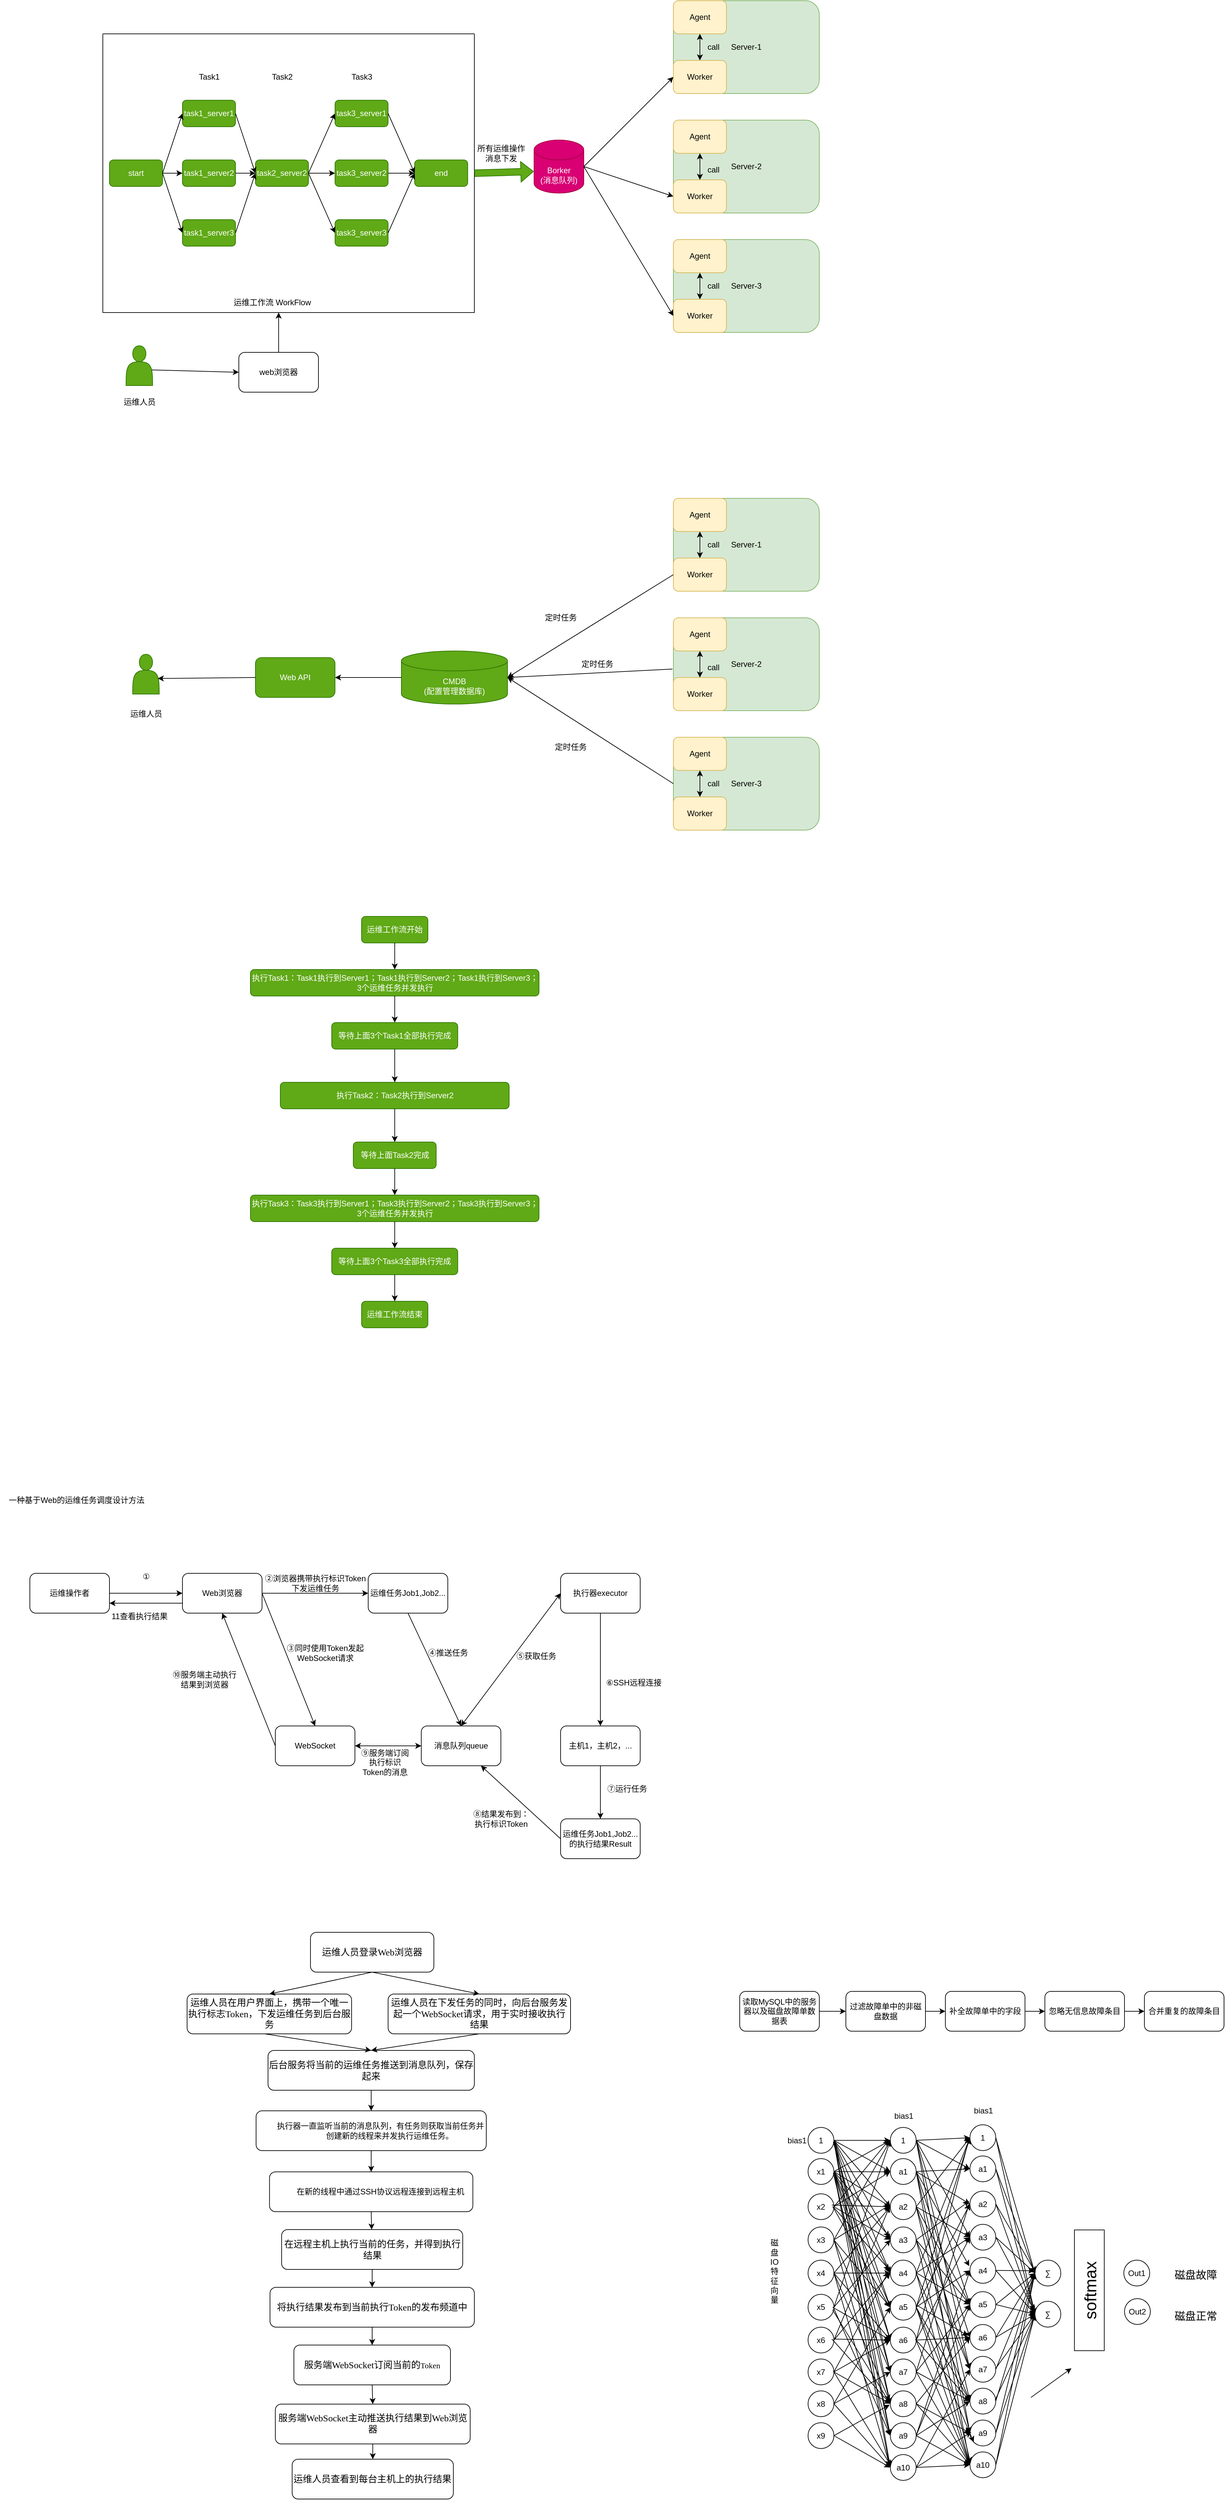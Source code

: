 <mxfile version="20.5.3" type="github">
  <diagram id="Cr2ft3EUCLHrSJw7Iuv8" name="第 1 页">
    <mxGraphModel dx="1438" dy="532" grid="0" gridSize="10" guides="1" tooltips="1" connect="1" arrows="1" fold="1" page="0" pageScale="1" pageWidth="1169" pageHeight="827" math="0" shadow="0">
      <root>
        <mxCell id="0" />
        <mxCell id="1" parent="0" />
        <mxCell id="37ncI2-MZNdE6VhE76FK-1" value="Server-1" style="rounded=1;whiteSpace=wrap;html=1;fillColor=#d5e8d4;strokeColor=#82b366;" parent="1" vertex="1">
          <mxGeometry x="890" y="100" width="220" height="140" as="geometry" />
        </mxCell>
        <mxCell id="37ncI2-MZNdE6VhE76FK-2" value="Agent" style="rounded=1;whiteSpace=wrap;html=1;fillColor=#fff2cc;strokeColor=#d6b656;" parent="1" vertex="1">
          <mxGeometry x="890" y="100" width="80" height="50" as="geometry" />
        </mxCell>
        <mxCell id="37ncI2-MZNdE6VhE76FK-3" value="Worker" style="rounded=1;whiteSpace=wrap;html=1;fillColor=#fff2cc;strokeColor=#d6b656;" parent="1" vertex="1">
          <mxGeometry x="890" y="190" width="80" height="50" as="geometry" />
        </mxCell>
        <mxCell id="37ncI2-MZNdE6VhE76FK-5" value="Borker&lt;br&gt;(消息队列)" style="shape=cylinder3;whiteSpace=wrap;html=1;boundedLbl=1;backgroundOutline=1;size=15;fillColor=#d80073;fontColor=#ffffff;strokeColor=#A50040;" parent="1" vertex="1">
          <mxGeometry x="680" y="310" width="75" height="80" as="geometry" />
        </mxCell>
        <mxCell id="37ncI2-MZNdE6VhE76FK-6" value="start" style="rounded=1;whiteSpace=wrap;html=1;fillColor=#60a917;fontColor=#ffffff;strokeColor=#2D7600;" parent="1" vertex="1">
          <mxGeometry x="40" y="340" width="80" height="40" as="geometry" />
        </mxCell>
        <mxCell id="37ncI2-MZNdE6VhE76FK-7" value="task1_server1" style="rounded=1;whiteSpace=wrap;html=1;fillColor=#60a917;fontColor=#ffffff;strokeColor=#2D7600;" parent="1" vertex="1">
          <mxGeometry x="150" y="250" width="80" height="40" as="geometry" />
        </mxCell>
        <mxCell id="37ncI2-MZNdE6VhE76FK-8" value="task1_server2" style="rounded=1;whiteSpace=wrap;html=1;fillColor=#60a917;fontColor=#ffffff;strokeColor=#2D7600;" parent="1" vertex="1">
          <mxGeometry x="150" y="340" width="80" height="40" as="geometry" />
        </mxCell>
        <mxCell id="37ncI2-MZNdE6VhE76FK-9" value="task1_server3" style="rounded=1;whiteSpace=wrap;html=1;fillColor=#60a917;fontColor=#ffffff;strokeColor=#2D7600;" parent="1" vertex="1">
          <mxGeometry x="150" y="430" width="80" height="40" as="geometry" />
        </mxCell>
        <mxCell id="37ncI2-MZNdE6VhE76FK-10" value="Task1" style="text;html=1;align=center;verticalAlign=middle;resizable=0;points=[];autosize=1;strokeColor=none;fillColor=none;" parent="1" vertex="1">
          <mxGeometry x="165" y="200" width="50" height="30" as="geometry" />
        </mxCell>
        <mxCell id="37ncI2-MZNdE6VhE76FK-11" value="task2_server2" style="rounded=1;whiteSpace=wrap;html=1;fillColor=#60a917;fontColor=#ffffff;strokeColor=#2D7600;" parent="1" vertex="1">
          <mxGeometry x="260" y="340" width="80" height="40" as="geometry" />
        </mxCell>
        <mxCell id="37ncI2-MZNdE6VhE76FK-12" value="Task2" style="text;html=1;align=center;verticalAlign=middle;resizable=0;points=[];autosize=1;strokeColor=none;fillColor=none;" parent="1" vertex="1">
          <mxGeometry x="275" y="200" width="50" height="30" as="geometry" />
        </mxCell>
        <mxCell id="37ncI2-MZNdE6VhE76FK-13" value="task3_server1" style="rounded=1;whiteSpace=wrap;html=1;fillColor=#60a917;fontColor=#ffffff;strokeColor=#2D7600;" parent="1" vertex="1">
          <mxGeometry x="380" y="250" width="80" height="40" as="geometry" />
        </mxCell>
        <mxCell id="37ncI2-MZNdE6VhE76FK-14" value="task3_server2" style="rounded=1;whiteSpace=wrap;html=1;fillColor=#60a917;fontColor=#ffffff;strokeColor=#2D7600;" parent="1" vertex="1">
          <mxGeometry x="380" y="340" width="80" height="40" as="geometry" />
        </mxCell>
        <mxCell id="37ncI2-MZNdE6VhE76FK-15" value="task3_server3" style="rounded=1;whiteSpace=wrap;html=1;fillColor=#60a917;fontColor=#ffffff;strokeColor=#2D7600;" parent="1" vertex="1">
          <mxGeometry x="380" y="430" width="80" height="40" as="geometry" />
        </mxCell>
        <mxCell id="37ncI2-MZNdE6VhE76FK-16" value="Task3" style="text;html=1;align=center;verticalAlign=middle;resizable=0;points=[];autosize=1;strokeColor=none;fillColor=none;" parent="1" vertex="1">
          <mxGeometry x="395" y="200" width="50" height="30" as="geometry" />
        </mxCell>
        <mxCell id="37ncI2-MZNdE6VhE76FK-17" value="" style="endArrow=classic;html=1;rounded=0;exitX=1;exitY=0.5;exitDx=0;exitDy=0;entryX=0;entryY=0.5;entryDx=0;entryDy=0;" parent="1" source="37ncI2-MZNdE6VhE76FK-6" target="37ncI2-MZNdE6VhE76FK-8" edge="1">
          <mxGeometry width="50" height="50" relative="1" as="geometry">
            <mxPoint x="560" y="480" as="sourcePoint" />
            <mxPoint x="610" y="430" as="targetPoint" />
          </mxGeometry>
        </mxCell>
        <mxCell id="37ncI2-MZNdE6VhE76FK-18" value="" style="endArrow=classic;html=1;rounded=0;exitX=1;exitY=0.5;exitDx=0;exitDy=0;entryX=0;entryY=0.5;entryDx=0;entryDy=0;" parent="1" source="37ncI2-MZNdE6VhE76FK-6" target="37ncI2-MZNdE6VhE76FK-7" edge="1">
          <mxGeometry width="50" height="50" relative="1" as="geometry">
            <mxPoint x="560" y="480" as="sourcePoint" />
            <mxPoint x="610" y="430" as="targetPoint" />
          </mxGeometry>
        </mxCell>
        <mxCell id="37ncI2-MZNdE6VhE76FK-19" value="" style="endArrow=classic;html=1;rounded=0;entryX=0;entryY=0.5;entryDx=0;entryDy=0;" parent="1" target="37ncI2-MZNdE6VhE76FK-9" edge="1">
          <mxGeometry width="50" height="50" relative="1" as="geometry">
            <mxPoint x="120" y="360" as="sourcePoint" />
            <mxPoint x="160" y="280" as="targetPoint" />
          </mxGeometry>
        </mxCell>
        <mxCell id="37ncI2-MZNdE6VhE76FK-20" value="" style="endArrow=classic;html=1;rounded=0;exitX=1;exitY=0.5;exitDx=0;exitDy=0;entryX=0;entryY=0.5;entryDx=0;entryDy=0;" parent="1" source="37ncI2-MZNdE6VhE76FK-7" target="37ncI2-MZNdE6VhE76FK-11" edge="1">
          <mxGeometry width="50" height="50" relative="1" as="geometry">
            <mxPoint x="560" y="480" as="sourcePoint" />
            <mxPoint x="610" y="430" as="targetPoint" />
          </mxGeometry>
        </mxCell>
        <mxCell id="37ncI2-MZNdE6VhE76FK-21" value="" style="endArrow=classic;html=1;rounded=0;exitX=1;exitY=0.5;exitDx=0;exitDy=0;entryX=0;entryY=0.5;entryDx=0;entryDy=0;" parent="1" source="37ncI2-MZNdE6VhE76FK-8" target="37ncI2-MZNdE6VhE76FK-11" edge="1">
          <mxGeometry width="50" height="50" relative="1" as="geometry">
            <mxPoint x="560" y="480" as="sourcePoint" />
            <mxPoint x="610" y="430" as="targetPoint" />
          </mxGeometry>
        </mxCell>
        <mxCell id="37ncI2-MZNdE6VhE76FK-22" value="" style="endArrow=classic;html=1;rounded=0;exitX=1;exitY=0.5;exitDx=0;exitDy=0;entryX=0;entryY=0.5;entryDx=0;entryDy=0;" parent="1" source="37ncI2-MZNdE6VhE76FK-9" target="37ncI2-MZNdE6VhE76FK-11" edge="1">
          <mxGeometry width="50" height="50" relative="1" as="geometry">
            <mxPoint x="560" y="480" as="sourcePoint" />
            <mxPoint x="610" y="430" as="targetPoint" />
          </mxGeometry>
        </mxCell>
        <mxCell id="37ncI2-MZNdE6VhE76FK-23" value="" style="endArrow=classic;html=1;rounded=0;entryX=0;entryY=0.5;entryDx=0;entryDy=0;exitX=1;exitY=0.5;exitDx=0;exitDy=0;" parent="1" source="37ncI2-MZNdE6VhE76FK-11" target="37ncI2-MZNdE6VhE76FK-13" edge="1">
          <mxGeometry width="50" height="50" relative="1" as="geometry">
            <mxPoint x="560" y="480" as="sourcePoint" />
            <mxPoint x="610" y="430" as="targetPoint" />
          </mxGeometry>
        </mxCell>
        <mxCell id="37ncI2-MZNdE6VhE76FK-24" value="" style="endArrow=classic;html=1;rounded=0;entryX=0;entryY=0.5;entryDx=0;entryDy=0;exitX=1;exitY=0.5;exitDx=0;exitDy=0;" parent="1" source="37ncI2-MZNdE6VhE76FK-11" target="37ncI2-MZNdE6VhE76FK-14" edge="1">
          <mxGeometry width="50" height="50" relative="1" as="geometry">
            <mxPoint x="560" y="480" as="sourcePoint" />
            <mxPoint x="610" y="430" as="targetPoint" />
          </mxGeometry>
        </mxCell>
        <mxCell id="37ncI2-MZNdE6VhE76FK-25" value="" style="endArrow=classic;html=1;rounded=0;exitX=1;exitY=0.5;exitDx=0;exitDy=0;entryX=0;entryY=0.5;entryDx=0;entryDy=0;" parent="1" source="37ncI2-MZNdE6VhE76FK-11" target="37ncI2-MZNdE6VhE76FK-15" edge="1">
          <mxGeometry width="50" height="50" relative="1" as="geometry">
            <mxPoint x="560" y="480" as="sourcePoint" />
            <mxPoint x="610" y="430" as="targetPoint" />
          </mxGeometry>
        </mxCell>
        <mxCell id="37ncI2-MZNdE6VhE76FK-26" value="end" style="rounded=1;whiteSpace=wrap;html=1;fillColor=#60a917;fontColor=#ffffff;strokeColor=#2D7600;" parent="1" vertex="1">
          <mxGeometry x="500" y="340" width="80" height="40" as="geometry" />
        </mxCell>
        <mxCell id="37ncI2-MZNdE6VhE76FK-27" value="" style="endArrow=classic;html=1;rounded=0;exitX=1;exitY=0.5;exitDx=0;exitDy=0;entryX=0;entryY=0.5;entryDx=0;entryDy=0;" parent="1" source="37ncI2-MZNdE6VhE76FK-13" target="37ncI2-MZNdE6VhE76FK-26" edge="1">
          <mxGeometry width="50" height="50" relative="1" as="geometry">
            <mxPoint x="560" y="480" as="sourcePoint" />
            <mxPoint x="610" y="430" as="targetPoint" />
          </mxGeometry>
        </mxCell>
        <mxCell id="37ncI2-MZNdE6VhE76FK-28" value="" style="endArrow=classic;html=1;rounded=0;exitX=1;exitY=0.5;exitDx=0;exitDy=0;entryX=0;entryY=0.5;entryDx=0;entryDy=0;" parent="1" source="37ncI2-MZNdE6VhE76FK-14" target="37ncI2-MZNdE6VhE76FK-26" edge="1">
          <mxGeometry width="50" height="50" relative="1" as="geometry">
            <mxPoint x="560" y="480" as="sourcePoint" />
            <mxPoint x="610" y="430" as="targetPoint" />
          </mxGeometry>
        </mxCell>
        <mxCell id="37ncI2-MZNdE6VhE76FK-29" value="" style="endArrow=classic;html=1;rounded=0;exitX=1;exitY=0.5;exitDx=0;exitDy=0;entryX=0;entryY=0.5;entryDx=0;entryDy=0;" parent="1" source="37ncI2-MZNdE6VhE76FK-15" target="37ncI2-MZNdE6VhE76FK-26" edge="1">
          <mxGeometry width="50" height="50" relative="1" as="geometry">
            <mxPoint x="560" y="480" as="sourcePoint" />
            <mxPoint x="610" y="430" as="targetPoint" />
          </mxGeometry>
        </mxCell>
        <mxCell id="37ncI2-MZNdE6VhE76FK-30" value="" style="swimlane;startSize=0;" parent="1" vertex="1">
          <mxGeometry x="30" y="150" width="560" height="420" as="geometry" />
        </mxCell>
        <mxCell id="37ncI2-MZNdE6VhE76FK-31" value="运维工作流 WorkFlow" style="text;html=1;align=center;verticalAlign=middle;resizable=0;points=[];autosize=1;strokeColor=none;fillColor=none;" parent="37ncI2-MZNdE6VhE76FK-30" vertex="1">
          <mxGeometry x="185" y="390" width="140" height="30" as="geometry" />
        </mxCell>
        <mxCell id="37ncI2-MZNdE6VhE76FK-32" value="Server-2" style="rounded=1;whiteSpace=wrap;html=1;fillColor=#d5e8d4;strokeColor=#82b366;" parent="1" vertex="1">
          <mxGeometry x="890" y="280" width="220" height="140" as="geometry" />
        </mxCell>
        <mxCell id="37ncI2-MZNdE6VhE76FK-33" value="Agent" style="rounded=1;whiteSpace=wrap;html=1;fillColor=#fff2cc;strokeColor=#d6b656;" parent="1" vertex="1">
          <mxGeometry x="890" y="280" width="80" height="50" as="geometry" />
        </mxCell>
        <mxCell id="37ncI2-MZNdE6VhE76FK-34" value="Worker" style="rounded=1;whiteSpace=wrap;html=1;fillColor=#fff2cc;strokeColor=#d6b656;" parent="1" vertex="1">
          <mxGeometry x="890" y="370" width="80" height="50" as="geometry" />
        </mxCell>
        <mxCell id="37ncI2-MZNdE6VhE76FK-35" value="Server-3" style="rounded=1;whiteSpace=wrap;html=1;fillColor=#d5e8d4;strokeColor=#82b366;" parent="1" vertex="1">
          <mxGeometry x="890" y="460" width="220" height="140" as="geometry" />
        </mxCell>
        <mxCell id="37ncI2-MZNdE6VhE76FK-36" value="Agent" style="rounded=1;whiteSpace=wrap;html=1;fillColor=#fff2cc;strokeColor=#d6b656;" parent="1" vertex="1">
          <mxGeometry x="890" y="460" width="80" height="50" as="geometry" />
        </mxCell>
        <mxCell id="37ncI2-MZNdE6VhE76FK-37" value="Worker" style="rounded=1;whiteSpace=wrap;html=1;fillColor=#fff2cc;strokeColor=#d6b656;" parent="1" vertex="1">
          <mxGeometry x="890" y="550" width="80" height="50" as="geometry" />
        </mxCell>
        <mxCell id="37ncI2-MZNdE6VhE76FK-39" value="" style="shape=flexArrow;endArrow=classic;html=1;rounded=0;entryX=-0.007;entryY=0.592;entryDx=0;entryDy=0;entryPerimeter=0;exitX=1;exitY=0.5;exitDx=0;exitDy=0;fillColor=#60a917;strokeColor=#2D7600;" parent="1" source="37ncI2-MZNdE6VhE76FK-30" target="37ncI2-MZNdE6VhE76FK-5" edge="1">
          <mxGeometry width="50" height="50" relative="1" as="geometry">
            <mxPoint x="560" y="540" as="sourcePoint" />
            <mxPoint x="610" y="490" as="targetPoint" />
          </mxGeometry>
        </mxCell>
        <mxCell id="37ncI2-MZNdE6VhE76FK-40" value="所有运维操作&lt;br&gt;消息下发" style="text;html=1;align=center;verticalAlign=middle;resizable=0;points=[];autosize=1;strokeColor=none;fillColor=none;" parent="1" vertex="1">
          <mxGeometry x="580" y="310" width="100" height="40" as="geometry" />
        </mxCell>
        <mxCell id="37ncI2-MZNdE6VhE76FK-41" value="" style="endArrow=classic;html=1;rounded=0;entryX=0;entryY=0.5;entryDx=0;entryDy=0;exitX=1;exitY=0.5;exitDx=0;exitDy=0;exitPerimeter=0;" parent="1" source="37ncI2-MZNdE6VhE76FK-5" target="37ncI2-MZNdE6VhE76FK-3" edge="1">
          <mxGeometry width="50" height="50" relative="1" as="geometry">
            <mxPoint x="560" y="450" as="sourcePoint" />
            <mxPoint x="610" y="400" as="targetPoint" />
          </mxGeometry>
        </mxCell>
        <mxCell id="37ncI2-MZNdE6VhE76FK-42" value="" style="endArrow=classic;html=1;rounded=0;entryX=0;entryY=0.5;entryDx=0;entryDy=0;exitX=1;exitY=0.5;exitDx=0;exitDy=0;exitPerimeter=0;" parent="1" source="37ncI2-MZNdE6VhE76FK-5" target="37ncI2-MZNdE6VhE76FK-34" edge="1">
          <mxGeometry width="50" height="50" relative="1" as="geometry">
            <mxPoint x="560" y="450" as="sourcePoint" />
            <mxPoint x="610" y="400" as="targetPoint" />
          </mxGeometry>
        </mxCell>
        <mxCell id="37ncI2-MZNdE6VhE76FK-43" value="" style="endArrow=classic;html=1;rounded=0;entryX=0;entryY=0.5;entryDx=0;entryDy=0;exitX=1;exitY=0.5;exitDx=0;exitDy=0;exitPerimeter=0;" parent="1" source="37ncI2-MZNdE6VhE76FK-5" target="37ncI2-MZNdE6VhE76FK-37" edge="1">
          <mxGeometry width="50" height="50" relative="1" as="geometry">
            <mxPoint x="560" y="450" as="sourcePoint" />
            <mxPoint x="610" y="400" as="targetPoint" />
          </mxGeometry>
        </mxCell>
        <mxCell id="37ncI2-MZNdE6VhE76FK-44" value="" style="endArrow=classic;startArrow=classic;html=1;rounded=0;entryX=0.5;entryY=1;entryDx=0;entryDy=0;exitX=0.5;exitY=0;exitDx=0;exitDy=0;" parent="1" source="37ncI2-MZNdE6VhE76FK-37" target="37ncI2-MZNdE6VhE76FK-36" edge="1">
          <mxGeometry width="50" height="50" relative="1" as="geometry">
            <mxPoint x="560" y="450" as="sourcePoint" />
            <mxPoint x="730" y="530" as="targetPoint" />
          </mxGeometry>
        </mxCell>
        <mxCell id="37ncI2-MZNdE6VhE76FK-45" value="" style="endArrow=classic;startArrow=classic;html=1;rounded=0;entryX=0.5;entryY=1;entryDx=0;entryDy=0;" parent="1" target="37ncI2-MZNdE6VhE76FK-33" edge="1">
          <mxGeometry width="50" height="50" relative="1" as="geometry">
            <mxPoint x="930" y="370" as="sourcePoint" />
            <mxPoint x="940" y="520" as="targetPoint" />
          </mxGeometry>
        </mxCell>
        <mxCell id="37ncI2-MZNdE6VhE76FK-46" value="" style="endArrow=classic;startArrow=classic;html=1;rounded=0;entryX=0.5;entryY=1;entryDx=0;entryDy=0;exitX=0.5;exitY=0;exitDx=0;exitDy=0;" parent="1" source="37ncI2-MZNdE6VhE76FK-3" target="37ncI2-MZNdE6VhE76FK-2" edge="1">
          <mxGeometry width="50" height="50" relative="1" as="geometry">
            <mxPoint x="940" y="380" as="sourcePoint" />
            <mxPoint x="940" y="340" as="targetPoint" />
          </mxGeometry>
        </mxCell>
        <mxCell id="37ncI2-MZNdE6VhE76FK-47" value="call" style="text;html=1;align=center;verticalAlign=middle;resizable=0;points=[];autosize=1;strokeColor=none;fillColor=none;" parent="1" vertex="1">
          <mxGeometry x="930" y="515" width="40" height="30" as="geometry" />
        </mxCell>
        <mxCell id="37ncI2-MZNdE6VhE76FK-48" value="call" style="text;html=1;align=center;verticalAlign=middle;resizable=0;points=[];autosize=1;strokeColor=none;fillColor=none;" parent="1" vertex="1">
          <mxGeometry x="930" y="340" width="40" height="30" as="geometry" />
        </mxCell>
        <mxCell id="37ncI2-MZNdE6VhE76FK-49" value="call" style="text;html=1;align=center;verticalAlign=middle;resizable=0;points=[];autosize=1;strokeColor=none;fillColor=none;" parent="1" vertex="1">
          <mxGeometry x="930" y="155" width="40" height="30" as="geometry" />
        </mxCell>
        <mxCell id="37ncI2-MZNdE6VhE76FK-50" value="" style="shape=actor;whiteSpace=wrap;html=1;fillColor=#60a917;fontColor=#ffffff;strokeColor=#2D7600;" parent="1" vertex="1">
          <mxGeometry x="65" y="620" width="40" height="60" as="geometry" />
        </mxCell>
        <mxCell id="37ncI2-MZNdE6VhE76FK-52" value="" style="endArrow=classic;html=1;rounded=0;exitX=0.967;exitY=0.608;exitDx=0;exitDy=0;exitPerimeter=0;entryX=0;entryY=0.5;entryDx=0;entryDy=0;" parent="1" source="37ncI2-MZNdE6VhE76FK-50" edge="1">
          <mxGeometry width="50" height="50" relative="1" as="geometry">
            <mxPoint x="565" y="500" as="sourcePoint" />
            <mxPoint x="235" y="660" as="targetPoint" />
          </mxGeometry>
        </mxCell>
        <mxCell id="37ncI2-MZNdE6VhE76FK-53" value="web浏览器" style="rounded=1;whiteSpace=wrap;html=1;" parent="1" vertex="1">
          <mxGeometry x="235" y="630" width="120" height="60" as="geometry" />
        </mxCell>
        <mxCell id="37ncI2-MZNdE6VhE76FK-54" value="" style="endArrow=classic;html=1;rounded=0;exitX=0.5;exitY=0;exitDx=0;exitDy=0;" parent="1" source="37ncI2-MZNdE6VhE76FK-53" edge="1">
          <mxGeometry width="50" height="50" relative="1" as="geometry">
            <mxPoint x="565" y="500" as="sourcePoint" />
            <mxPoint x="295" y="570" as="targetPoint" />
          </mxGeometry>
        </mxCell>
        <mxCell id="37ncI2-MZNdE6VhE76FK-55" value="运维人员" style="text;html=1;align=center;verticalAlign=middle;resizable=0;points=[];autosize=1;strokeColor=none;fillColor=none;" parent="1" vertex="1">
          <mxGeometry x="50" y="690" width="70" height="30" as="geometry" />
        </mxCell>
        <mxCell id="37ncI2-MZNdE6VhE76FK-56" value="Server-1" style="rounded=1;whiteSpace=wrap;html=1;fillColor=#d5e8d4;strokeColor=#82b366;" parent="1" vertex="1">
          <mxGeometry x="890" y="850" width="220" height="140" as="geometry" />
        </mxCell>
        <mxCell id="37ncI2-MZNdE6VhE76FK-57" value="Agent" style="rounded=1;whiteSpace=wrap;html=1;fillColor=#fff2cc;strokeColor=#d6b656;" parent="1" vertex="1">
          <mxGeometry x="890" y="850" width="80" height="50" as="geometry" />
        </mxCell>
        <mxCell id="37ncI2-MZNdE6VhE76FK-58" value="Worker" style="rounded=1;whiteSpace=wrap;html=1;fillColor=#fff2cc;strokeColor=#d6b656;" parent="1" vertex="1">
          <mxGeometry x="890" y="940" width="80" height="50" as="geometry" />
        </mxCell>
        <mxCell id="37ncI2-MZNdE6VhE76FK-59" value="Server-2" style="rounded=1;whiteSpace=wrap;html=1;fillColor=#d5e8d4;strokeColor=#82b366;" parent="1" vertex="1">
          <mxGeometry x="890" y="1030" width="220" height="140" as="geometry" />
        </mxCell>
        <mxCell id="37ncI2-MZNdE6VhE76FK-60" value="Agent" style="rounded=1;whiteSpace=wrap;html=1;fillColor=#fff2cc;strokeColor=#d6b656;" parent="1" vertex="1">
          <mxGeometry x="890" y="1030" width="80" height="50" as="geometry" />
        </mxCell>
        <mxCell id="37ncI2-MZNdE6VhE76FK-61" value="Worker" style="rounded=1;whiteSpace=wrap;html=1;fillColor=#fff2cc;strokeColor=#d6b656;" parent="1" vertex="1">
          <mxGeometry x="890" y="1120" width="80" height="50" as="geometry" />
        </mxCell>
        <mxCell id="37ncI2-MZNdE6VhE76FK-62" value="Server-3" style="rounded=1;whiteSpace=wrap;html=1;fillColor=#d5e8d4;strokeColor=#82b366;" parent="1" vertex="1">
          <mxGeometry x="890" y="1210" width="220" height="140" as="geometry" />
        </mxCell>
        <mxCell id="37ncI2-MZNdE6VhE76FK-63" value="Agent" style="rounded=1;whiteSpace=wrap;html=1;fillColor=#fff2cc;strokeColor=#d6b656;" parent="1" vertex="1">
          <mxGeometry x="890" y="1210" width="80" height="50" as="geometry" />
        </mxCell>
        <mxCell id="37ncI2-MZNdE6VhE76FK-64" value="Worker" style="rounded=1;whiteSpace=wrap;html=1;fillColor=#fff2cc;strokeColor=#d6b656;" parent="1" vertex="1">
          <mxGeometry x="890" y="1300" width="80" height="50" as="geometry" />
        </mxCell>
        <mxCell id="37ncI2-MZNdE6VhE76FK-65" value="" style="endArrow=classic;startArrow=classic;html=1;rounded=0;entryX=0.5;entryY=1;entryDx=0;entryDy=0;exitX=0.5;exitY=0;exitDx=0;exitDy=0;" parent="1" source="37ncI2-MZNdE6VhE76FK-64" target="37ncI2-MZNdE6VhE76FK-63" edge="1">
          <mxGeometry width="50" height="50" relative="1" as="geometry">
            <mxPoint x="560" y="1200" as="sourcePoint" />
            <mxPoint x="730" y="1280" as="targetPoint" />
          </mxGeometry>
        </mxCell>
        <mxCell id="37ncI2-MZNdE6VhE76FK-66" value="" style="endArrow=classic;startArrow=classic;html=1;rounded=0;entryX=0.5;entryY=1;entryDx=0;entryDy=0;" parent="1" target="37ncI2-MZNdE6VhE76FK-60" edge="1">
          <mxGeometry width="50" height="50" relative="1" as="geometry">
            <mxPoint x="930" y="1120" as="sourcePoint" />
            <mxPoint x="940" y="1270" as="targetPoint" />
          </mxGeometry>
        </mxCell>
        <mxCell id="37ncI2-MZNdE6VhE76FK-67" value="" style="endArrow=classic;startArrow=classic;html=1;rounded=0;entryX=0.5;entryY=1;entryDx=0;entryDy=0;exitX=0.5;exitY=0;exitDx=0;exitDy=0;" parent="1" source="37ncI2-MZNdE6VhE76FK-58" target="37ncI2-MZNdE6VhE76FK-57" edge="1">
          <mxGeometry width="50" height="50" relative="1" as="geometry">
            <mxPoint x="940" y="1130" as="sourcePoint" />
            <mxPoint x="940" y="1090" as="targetPoint" />
          </mxGeometry>
        </mxCell>
        <mxCell id="37ncI2-MZNdE6VhE76FK-68" value="call" style="text;html=1;align=center;verticalAlign=middle;resizable=0;points=[];autosize=1;strokeColor=none;fillColor=none;" parent="1" vertex="1">
          <mxGeometry x="930" y="1265" width="40" height="30" as="geometry" />
        </mxCell>
        <mxCell id="37ncI2-MZNdE6VhE76FK-69" value="call" style="text;html=1;align=center;verticalAlign=middle;resizable=0;points=[];autosize=1;strokeColor=none;fillColor=none;" parent="1" vertex="1">
          <mxGeometry x="930" y="1090" width="40" height="30" as="geometry" />
        </mxCell>
        <mxCell id="37ncI2-MZNdE6VhE76FK-70" value="call" style="text;html=1;align=center;verticalAlign=middle;resizable=0;points=[];autosize=1;strokeColor=none;fillColor=none;" parent="1" vertex="1">
          <mxGeometry x="930" y="905" width="40" height="30" as="geometry" />
        </mxCell>
        <mxCell id="37ncI2-MZNdE6VhE76FK-71" value="CMDB&lt;br&gt;(配置管理数据库)" style="shape=cylinder3;whiteSpace=wrap;html=1;boundedLbl=1;backgroundOutline=1;size=15;fillColor=#60a917;fontColor=#ffffff;strokeColor=#2D7600;" parent="1" vertex="1">
          <mxGeometry x="480" y="1080" width="160" height="80" as="geometry" />
        </mxCell>
        <mxCell id="37ncI2-MZNdE6VhE76FK-72" value="" style="endArrow=classic;html=1;rounded=0;entryX=1;entryY=0.5;entryDx=0;entryDy=0;entryPerimeter=0;exitX=0;exitY=0.5;exitDx=0;exitDy=0;" parent="1" source="37ncI2-MZNdE6VhE76FK-58" target="37ncI2-MZNdE6VhE76FK-71" edge="1">
          <mxGeometry width="50" height="50" relative="1" as="geometry">
            <mxPoint x="560" y="1110" as="sourcePoint" />
            <mxPoint x="610" y="1060" as="targetPoint" />
          </mxGeometry>
        </mxCell>
        <mxCell id="37ncI2-MZNdE6VhE76FK-73" value="定时任务" style="text;html=1;align=center;verticalAlign=middle;resizable=0;points=[];autosize=1;strokeColor=none;fillColor=none;" parent="1" vertex="1">
          <mxGeometry x="685" y="1015" width="70" height="30" as="geometry" />
        </mxCell>
        <mxCell id="37ncI2-MZNdE6VhE76FK-74" value="" style="endArrow=classic;html=1;rounded=0;entryX=1;entryY=0.5;entryDx=0;entryDy=0;entryPerimeter=0;exitX=-0.006;exitY=0.552;exitDx=0;exitDy=0;exitPerimeter=0;" parent="1" source="37ncI2-MZNdE6VhE76FK-59" target="37ncI2-MZNdE6VhE76FK-71" edge="1">
          <mxGeometry width="50" height="50" relative="1" as="geometry">
            <mxPoint x="560" y="1110" as="sourcePoint" />
            <mxPoint x="610" y="1060" as="targetPoint" />
          </mxGeometry>
        </mxCell>
        <mxCell id="37ncI2-MZNdE6VhE76FK-75" value="" style="endArrow=classic;html=1;rounded=0;exitX=0;exitY=0.5;exitDx=0;exitDy=0;" parent="1" source="37ncI2-MZNdE6VhE76FK-62" edge="1">
          <mxGeometry width="50" height="50" relative="1" as="geometry">
            <mxPoint x="560" y="1110" as="sourcePoint" />
            <mxPoint x="640" y="1120" as="targetPoint" />
          </mxGeometry>
        </mxCell>
        <mxCell id="37ncI2-MZNdE6VhE76FK-76" value="定时任务" style="text;html=1;align=center;verticalAlign=middle;resizable=0;points=[];autosize=1;strokeColor=none;fillColor=none;" parent="1" vertex="1">
          <mxGeometry x="740" y="1085" width="70" height="30" as="geometry" />
        </mxCell>
        <mxCell id="37ncI2-MZNdE6VhE76FK-77" value="定时任务" style="text;html=1;align=center;verticalAlign=middle;resizable=0;points=[];autosize=1;strokeColor=none;fillColor=none;" parent="1" vertex="1">
          <mxGeometry x="700" y="1210" width="70" height="30" as="geometry" />
        </mxCell>
        <mxCell id="37ncI2-MZNdE6VhE76FK-78" value="Web API" style="rounded=1;whiteSpace=wrap;html=1;fillColor=#60a917;fontColor=#ffffff;strokeColor=#2D7600;" parent="1" vertex="1">
          <mxGeometry x="260" y="1090" width="120" height="60" as="geometry" />
        </mxCell>
        <mxCell id="37ncI2-MZNdE6VhE76FK-79" value="" style="shape=actor;whiteSpace=wrap;html=1;fillColor=#60a917;fontColor=#ffffff;strokeColor=#2D7600;" parent="1" vertex="1">
          <mxGeometry x="75" y="1085" width="40" height="60" as="geometry" />
        </mxCell>
        <mxCell id="37ncI2-MZNdE6VhE76FK-80" value="运维人员" style="text;html=1;align=center;verticalAlign=middle;resizable=0;points=[];autosize=1;strokeColor=none;fillColor=none;" parent="1" vertex="1">
          <mxGeometry x="60" y="1160" width="70" height="30" as="geometry" />
        </mxCell>
        <mxCell id="37ncI2-MZNdE6VhE76FK-81" value="" style="endArrow=classic;html=1;rounded=0;entryX=1;entryY=0.5;entryDx=0;entryDy=0;exitX=0;exitY=0.5;exitDx=0;exitDy=0;exitPerimeter=0;" parent="1" source="37ncI2-MZNdE6VhE76FK-71" target="37ncI2-MZNdE6VhE76FK-78" edge="1">
          <mxGeometry width="50" height="50" relative="1" as="geometry">
            <mxPoint x="560" y="1110" as="sourcePoint" />
            <mxPoint x="610" y="1060" as="targetPoint" />
          </mxGeometry>
        </mxCell>
        <mxCell id="37ncI2-MZNdE6VhE76FK-82" value="" style="endArrow=classic;html=1;rounded=0;entryX=0.946;entryY=0.608;entryDx=0;entryDy=0;entryPerimeter=0;" parent="1" target="37ncI2-MZNdE6VhE76FK-79" edge="1">
          <mxGeometry width="50" height="50" relative="1" as="geometry">
            <mxPoint x="260" y="1120" as="sourcePoint" />
            <mxPoint x="610" y="1060" as="targetPoint" />
          </mxGeometry>
        </mxCell>
        <mxCell id="37ncI2-MZNdE6VhE76FK-83" value="运维工作流开始" style="rounded=1;whiteSpace=wrap;html=1;fillColor=#60a917;fontColor=#ffffff;strokeColor=#2D7600;" parent="1" vertex="1">
          <mxGeometry x="420" y="1480" width="100" height="40" as="geometry" />
        </mxCell>
        <mxCell id="37ncI2-MZNdE6VhE76FK-84" value="执行Task1：Task1执行到Server1；Task1执行到Server2；Task1执行到Server3；&lt;br&gt;3个运维任务并发执行" style="rounded=1;whiteSpace=wrap;html=1;fillColor=#60a917;fontColor=#ffffff;strokeColor=#2D7600;" parent="1" vertex="1">
          <mxGeometry x="252.5" y="1560" width="435" height="40" as="geometry" />
        </mxCell>
        <mxCell id="37ncI2-MZNdE6VhE76FK-85" value="等待上面3个Task1全部执行完成" style="rounded=1;whiteSpace=wrap;html=1;fillColor=#60a917;fontColor=#ffffff;strokeColor=#2D7600;" parent="1" vertex="1">
          <mxGeometry x="375" y="1640" width="190" height="40" as="geometry" />
        </mxCell>
        <mxCell id="37ncI2-MZNdE6VhE76FK-86" value="执行Task2：Task2执行到Server2" style="rounded=1;whiteSpace=wrap;html=1;fillColor=#60a917;fontColor=#ffffff;strokeColor=#2D7600;" parent="1" vertex="1">
          <mxGeometry x="297.5" y="1730" width="345" height="40" as="geometry" />
        </mxCell>
        <mxCell id="37ncI2-MZNdE6VhE76FK-87" value="等待上面Task2完成" style="rounded=1;whiteSpace=wrap;html=1;fillColor=#60a917;fontColor=#ffffff;strokeColor=#2D7600;" parent="1" vertex="1">
          <mxGeometry x="407.5" y="1820" width="125" height="40" as="geometry" />
        </mxCell>
        <mxCell id="37ncI2-MZNdE6VhE76FK-88" value="执行Task3：Task3执行到Server1；Task3执行到Server2；Task3执行到Server3；&lt;br&gt;3个运维任务并发执行" style="rounded=1;whiteSpace=wrap;html=1;fillColor=#60a917;fontColor=#ffffff;strokeColor=#2D7600;" parent="1" vertex="1">
          <mxGeometry x="252.5" y="1900" width="435" height="40" as="geometry" />
        </mxCell>
        <mxCell id="37ncI2-MZNdE6VhE76FK-89" value="等待上面3个Task3全部执行完成" style="rounded=1;whiteSpace=wrap;html=1;fillColor=#60a917;fontColor=#ffffff;strokeColor=#2D7600;" parent="1" vertex="1">
          <mxGeometry x="375" y="1980" width="190" height="40" as="geometry" />
        </mxCell>
        <mxCell id="37ncI2-MZNdE6VhE76FK-90" value="运维工作流结束" style="rounded=1;whiteSpace=wrap;html=1;fillColor=#60a917;fontColor=#ffffff;strokeColor=#2D7600;" parent="1" vertex="1">
          <mxGeometry x="420" y="2060" width="100" height="40" as="geometry" />
        </mxCell>
        <mxCell id="37ncI2-MZNdE6VhE76FK-91" value="" style="endArrow=classic;html=1;rounded=0;exitX=0.5;exitY=1;exitDx=0;exitDy=0;entryX=0.5;entryY=0;entryDx=0;entryDy=0;" parent="1" source="37ncI2-MZNdE6VhE76FK-83" target="37ncI2-MZNdE6VhE76FK-84" edge="1">
          <mxGeometry width="50" height="50" relative="1" as="geometry">
            <mxPoint x="560" y="2060" as="sourcePoint" />
            <mxPoint x="610" y="2010" as="targetPoint" />
          </mxGeometry>
        </mxCell>
        <mxCell id="37ncI2-MZNdE6VhE76FK-92" value="" style="endArrow=classic;html=1;rounded=0;exitX=0.5;exitY=1;exitDx=0;exitDy=0;entryX=0.5;entryY=0;entryDx=0;entryDy=0;" parent="1" source="37ncI2-MZNdE6VhE76FK-84" target="37ncI2-MZNdE6VhE76FK-85" edge="1">
          <mxGeometry width="50" height="50" relative="1" as="geometry">
            <mxPoint x="560" y="1810" as="sourcePoint" />
            <mxPoint x="610" y="1760" as="targetPoint" />
          </mxGeometry>
        </mxCell>
        <mxCell id="37ncI2-MZNdE6VhE76FK-93" value="" style="endArrow=classic;html=1;rounded=0;exitX=0.5;exitY=1;exitDx=0;exitDy=0;entryX=0.5;entryY=0;entryDx=0;entryDy=0;" parent="1" source="37ncI2-MZNdE6VhE76FK-85" target="37ncI2-MZNdE6VhE76FK-86" edge="1">
          <mxGeometry width="50" height="50" relative="1" as="geometry">
            <mxPoint x="560" y="1900" as="sourcePoint" />
            <mxPoint x="610" y="1850" as="targetPoint" />
          </mxGeometry>
        </mxCell>
        <mxCell id="37ncI2-MZNdE6VhE76FK-94" value="" style="endArrow=classic;html=1;rounded=0;exitX=0.5;exitY=1;exitDx=0;exitDy=0;entryX=0.5;entryY=0;entryDx=0;entryDy=0;" parent="1" source="37ncI2-MZNdE6VhE76FK-86" target="37ncI2-MZNdE6VhE76FK-87" edge="1">
          <mxGeometry width="50" height="50" relative="1" as="geometry">
            <mxPoint x="560" y="1980" as="sourcePoint" />
            <mxPoint x="610" y="1930" as="targetPoint" />
          </mxGeometry>
        </mxCell>
        <mxCell id="37ncI2-MZNdE6VhE76FK-95" value="" style="endArrow=classic;html=1;rounded=0;exitX=0.5;exitY=1;exitDx=0;exitDy=0;entryX=0.5;entryY=0;entryDx=0;entryDy=0;" parent="1" source="37ncI2-MZNdE6VhE76FK-87" target="37ncI2-MZNdE6VhE76FK-88" edge="1">
          <mxGeometry width="50" height="50" relative="1" as="geometry">
            <mxPoint x="560" y="2060" as="sourcePoint" />
            <mxPoint x="610" y="2010" as="targetPoint" />
          </mxGeometry>
        </mxCell>
        <mxCell id="37ncI2-MZNdE6VhE76FK-96" value="" style="endArrow=classic;html=1;rounded=0;exitX=0.5;exitY=1;exitDx=0;exitDy=0;" parent="1" source="37ncI2-MZNdE6VhE76FK-88" target="37ncI2-MZNdE6VhE76FK-89" edge="1">
          <mxGeometry width="50" height="50" relative="1" as="geometry">
            <mxPoint x="560" y="2150" as="sourcePoint" />
            <mxPoint x="610" y="2100" as="targetPoint" />
          </mxGeometry>
        </mxCell>
        <mxCell id="37ncI2-MZNdE6VhE76FK-97" value="" style="endArrow=classic;html=1;rounded=0;exitX=0.5;exitY=1;exitDx=0;exitDy=0;entryX=0.5;entryY=0;entryDx=0;entryDy=0;" parent="1" source="37ncI2-MZNdE6VhE76FK-89" target="37ncI2-MZNdE6VhE76FK-90" edge="1">
          <mxGeometry width="50" height="50" relative="1" as="geometry">
            <mxPoint x="560" y="1980" as="sourcePoint" />
            <mxPoint x="610" y="1930" as="targetPoint" />
          </mxGeometry>
        </mxCell>
        <mxCell id="daNGBMWp20_d8rOUzyAb-1" value="运维任务Job1,Job2..." style="rounded=1;whiteSpace=wrap;html=1;" vertex="1" parent="1">
          <mxGeometry x="430" y="2470" width="120" height="60" as="geometry" />
        </mxCell>
        <mxCell id="daNGBMWp20_d8rOUzyAb-2" value="运维操作者" style="rounded=1;whiteSpace=wrap;html=1;" vertex="1" parent="1">
          <mxGeometry x="-80" y="2470" width="120" height="60" as="geometry" />
        </mxCell>
        <mxCell id="daNGBMWp20_d8rOUzyAb-4" value="Web浏览器" style="rounded=1;whiteSpace=wrap;html=1;" vertex="1" parent="1">
          <mxGeometry x="150" y="2470" width="120" height="60" as="geometry" />
        </mxCell>
        <mxCell id="daNGBMWp20_d8rOUzyAb-5" value="消息队列queue" style="rounded=1;whiteSpace=wrap;html=1;" vertex="1" parent="1">
          <mxGeometry x="510" y="2700" width="120" height="60" as="geometry" />
        </mxCell>
        <mxCell id="daNGBMWp20_d8rOUzyAb-6" value="执行器executor" style="rounded=1;whiteSpace=wrap;html=1;" vertex="1" parent="1">
          <mxGeometry x="720" y="2470" width="120" height="60" as="geometry" />
        </mxCell>
        <mxCell id="daNGBMWp20_d8rOUzyAb-8" value="主机1，主机2，..." style="rounded=1;whiteSpace=wrap;html=1;" vertex="1" parent="1">
          <mxGeometry x="720" y="2700" width="120" height="60" as="geometry" />
        </mxCell>
        <mxCell id="daNGBMWp20_d8rOUzyAb-10" value="" style="endArrow=classic;html=1;rounded=0;exitX=0;exitY=0.5;exitDx=0;exitDy=0;entryX=0.75;entryY=1;entryDx=0;entryDy=0;" edge="1" parent="1" source="daNGBMWp20_d8rOUzyAb-23" target="daNGBMWp20_d8rOUzyAb-5">
          <mxGeometry width="50" height="50" relative="1" as="geometry">
            <mxPoint x="560" y="2680" as="sourcePoint" />
            <mxPoint x="610" y="2630" as="targetPoint" />
          </mxGeometry>
        </mxCell>
        <mxCell id="daNGBMWp20_d8rOUzyAb-11" value="⑧结果发布到：&lt;br&gt;执行标识Token" style="text;html=1;align=center;verticalAlign=middle;resizable=0;points=[];autosize=1;strokeColor=none;fillColor=none;" vertex="1" parent="1">
          <mxGeometry x="575" y="2820" width="110" height="40" as="geometry" />
        </mxCell>
        <mxCell id="daNGBMWp20_d8rOUzyAb-12" value="WebSocket" style="rounded=1;whiteSpace=wrap;html=1;" vertex="1" parent="1">
          <mxGeometry x="290" y="2700" width="120" height="60" as="geometry" />
        </mxCell>
        <mxCell id="daNGBMWp20_d8rOUzyAb-14" value="" style="endArrow=classic;html=1;rounded=0;exitX=0;exitY=0.5;exitDx=0;exitDy=0;entryX=0.5;entryY=1;entryDx=0;entryDy=0;" edge="1" parent="1" source="daNGBMWp20_d8rOUzyAb-12" target="daNGBMWp20_d8rOUzyAb-4">
          <mxGeometry width="50" height="50" relative="1" as="geometry">
            <mxPoint x="560" y="2680" as="sourcePoint" />
            <mxPoint x="610" y="2630" as="targetPoint" />
          </mxGeometry>
        </mxCell>
        <mxCell id="daNGBMWp20_d8rOUzyAb-15" value="" style="endArrow=classic;html=1;rounded=0;exitX=1;exitY=0.5;exitDx=0;exitDy=0;entryX=0.5;entryY=0;entryDx=0;entryDy=0;" edge="1" parent="1" source="daNGBMWp20_d8rOUzyAb-4" target="daNGBMWp20_d8rOUzyAb-12">
          <mxGeometry width="50" height="50" relative="1" as="geometry">
            <mxPoint x="560" y="2680" as="sourcePoint" />
            <mxPoint x="610" y="2630" as="targetPoint" />
          </mxGeometry>
        </mxCell>
        <mxCell id="daNGBMWp20_d8rOUzyAb-16" value="③同时使用Token发起&lt;br&gt;WebSocket请求" style="text;html=1;align=center;verticalAlign=middle;resizable=0;points=[];autosize=1;strokeColor=none;fillColor=none;" vertex="1" parent="1">
          <mxGeometry x="295" y="2570" width="140" height="40" as="geometry" />
        </mxCell>
        <mxCell id="daNGBMWp20_d8rOUzyAb-17" value="⑩服务端主动执行&lt;br&gt;结果到浏览器" style="text;html=1;align=center;verticalAlign=middle;resizable=0;points=[];autosize=1;strokeColor=none;fillColor=none;" vertex="1" parent="1">
          <mxGeometry x="122.5" y="2610" width="120" height="40" as="geometry" />
        </mxCell>
        <mxCell id="daNGBMWp20_d8rOUzyAb-18" value="" style="endArrow=classic;startArrow=classic;html=1;rounded=0;exitX=1;exitY=0.5;exitDx=0;exitDy=0;entryX=0;entryY=0.5;entryDx=0;entryDy=0;" edge="1" parent="1" source="daNGBMWp20_d8rOUzyAb-12" target="daNGBMWp20_d8rOUzyAb-5">
          <mxGeometry width="50" height="50" relative="1" as="geometry">
            <mxPoint x="460" y="2710" as="sourcePoint" />
            <mxPoint x="510" y="2660" as="targetPoint" />
          </mxGeometry>
        </mxCell>
        <mxCell id="daNGBMWp20_d8rOUzyAb-19" value="⑨服务端订阅&lt;br&gt;执行标识&lt;br&gt;Token的消息" style="text;html=1;align=center;verticalAlign=middle;resizable=0;points=[];autosize=1;strokeColor=none;fillColor=none;" vertex="1" parent="1">
          <mxGeometry x="405" y="2725" width="100" height="60" as="geometry" />
        </mxCell>
        <mxCell id="daNGBMWp20_d8rOUzyAb-21" value="" style="endArrow=classic;html=1;rounded=0;entryX=0.5;entryY=0;entryDx=0;entryDy=0;" edge="1" parent="1" source="daNGBMWp20_d8rOUzyAb-6" target="daNGBMWp20_d8rOUzyAb-8">
          <mxGeometry width="50" height="50" relative="1" as="geometry">
            <mxPoint x="780" y="2630" as="sourcePoint" />
            <mxPoint x="610" y="2660" as="targetPoint" />
          </mxGeometry>
        </mxCell>
        <mxCell id="daNGBMWp20_d8rOUzyAb-22" value="⑥SSH远程连接" style="text;html=1;align=center;verticalAlign=middle;resizable=0;points=[];autosize=1;strokeColor=none;fillColor=none;" vertex="1" parent="1">
          <mxGeometry x="775" y="2620" width="110" height="30" as="geometry" />
        </mxCell>
        <mxCell id="daNGBMWp20_d8rOUzyAb-23" value="运维任务Job1,Job2...的执行结果Result" style="rounded=1;whiteSpace=wrap;html=1;" vertex="1" parent="1">
          <mxGeometry x="720" y="2840" width="120" height="60" as="geometry" />
        </mxCell>
        <mxCell id="daNGBMWp20_d8rOUzyAb-24" value="" style="endArrow=classic;html=1;rounded=0;entryX=0.5;entryY=0;entryDx=0;entryDy=0;exitX=0.5;exitY=1;exitDx=0;exitDy=0;" edge="1" parent="1" source="daNGBMWp20_d8rOUzyAb-8" target="daNGBMWp20_d8rOUzyAb-23">
          <mxGeometry width="50" height="50" relative="1" as="geometry">
            <mxPoint x="560" y="2820" as="sourcePoint" />
            <mxPoint x="610" y="2770" as="targetPoint" />
          </mxGeometry>
        </mxCell>
        <mxCell id="daNGBMWp20_d8rOUzyAb-25" value="⑦运行任务" style="text;html=1;align=center;verticalAlign=middle;resizable=0;points=[];autosize=1;strokeColor=none;fillColor=none;" vertex="1" parent="1">
          <mxGeometry x="780" y="2780" width="80" height="30" as="geometry" />
        </mxCell>
        <mxCell id="daNGBMWp20_d8rOUzyAb-26" value="" style="endArrow=classic;html=1;rounded=0;entryX=0;entryY=0.5;entryDx=0;entryDy=0;" edge="1" parent="1" target="daNGBMWp20_d8rOUzyAb-1">
          <mxGeometry width="50" height="50" relative="1" as="geometry">
            <mxPoint x="270" y="2500" as="sourcePoint" />
            <mxPoint x="610" y="2730" as="targetPoint" />
          </mxGeometry>
        </mxCell>
        <mxCell id="daNGBMWp20_d8rOUzyAb-27" value="②浏览器携带执行标识Token&lt;br&gt;下发运维任务" style="text;html=1;align=center;verticalAlign=middle;resizable=0;points=[];autosize=1;strokeColor=none;fillColor=none;" vertex="1" parent="1">
          <mxGeometry x="260" y="2465" width="180" height="40" as="geometry" />
        </mxCell>
        <mxCell id="daNGBMWp20_d8rOUzyAb-28" value="" style="endArrow=classic;html=1;rounded=0;exitX=1;exitY=0.5;exitDx=0;exitDy=0;entryX=0;entryY=0.5;entryDx=0;entryDy=0;" edge="1" parent="1" source="daNGBMWp20_d8rOUzyAb-2" target="daNGBMWp20_d8rOUzyAb-4">
          <mxGeometry width="50" height="50" relative="1" as="geometry">
            <mxPoint x="320" y="2570" as="sourcePoint" />
            <mxPoint x="370" y="2520" as="targetPoint" />
          </mxGeometry>
        </mxCell>
        <mxCell id="daNGBMWp20_d8rOUzyAb-29" value="一种基于Web的运维任务调度设计方法" style="text;html=1;align=center;verticalAlign=middle;resizable=0;points=[];autosize=1;strokeColor=none;fillColor=none;" vertex="1" parent="1">
          <mxGeometry x="-125" y="2345" width="230" height="30" as="geometry" />
        </mxCell>
        <mxCell id="daNGBMWp20_d8rOUzyAb-30" value="" style="endArrow=classic;html=1;rounded=0;entryX=0.5;entryY=0;entryDx=0;entryDy=0;exitX=0.5;exitY=1;exitDx=0;exitDy=0;" edge="1" parent="1" source="daNGBMWp20_d8rOUzyAb-1" target="daNGBMWp20_d8rOUzyAb-5">
          <mxGeometry width="50" height="50" relative="1" as="geometry">
            <mxPoint x="320" y="2870" as="sourcePoint" />
            <mxPoint x="370" y="2820" as="targetPoint" />
          </mxGeometry>
        </mxCell>
        <mxCell id="daNGBMWp20_d8rOUzyAb-32" value="④推送任务" style="text;html=1;align=center;verticalAlign=middle;resizable=0;points=[];autosize=1;strokeColor=none;fillColor=none;" vertex="1" parent="1">
          <mxGeometry x="510" y="2575" width="80" height="30" as="geometry" />
        </mxCell>
        <mxCell id="daNGBMWp20_d8rOUzyAb-33" value="⑤获取任务" style="text;html=1;align=center;verticalAlign=middle;resizable=0;points=[];autosize=1;strokeColor=none;fillColor=none;" vertex="1" parent="1">
          <mxGeometry x="642.5" y="2580" width="80" height="30" as="geometry" />
        </mxCell>
        <mxCell id="daNGBMWp20_d8rOUzyAb-34" value="" style="endArrow=classic;startArrow=classic;html=1;rounded=0;entryX=0;entryY=0.5;entryDx=0;entryDy=0;exitX=0.5;exitY=0;exitDx=0;exitDy=0;" edge="1" parent="1" source="daNGBMWp20_d8rOUzyAb-5" target="daNGBMWp20_d8rOUzyAb-6">
          <mxGeometry width="50" height="50" relative="1" as="geometry">
            <mxPoint x="320" y="2770" as="sourcePoint" />
            <mxPoint x="370" y="2720" as="targetPoint" />
          </mxGeometry>
        </mxCell>
        <mxCell id="daNGBMWp20_d8rOUzyAb-35" value="①" style="text;html=1;align=center;verticalAlign=middle;resizable=0;points=[];autosize=1;strokeColor=none;fillColor=none;" vertex="1" parent="1">
          <mxGeometry x="75" y="2460" width="40" height="30" as="geometry" />
        </mxCell>
        <mxCell id="daNGBMWp20_d8rOUzyAb-37" value="" style="endArrow=classic;html=1;rounded=0;entryX=1;entryY=0.75;entryDx=0;entryDy=0;exitX=0;exitY=0.75;exitDx=0;exitDy=0;" edge="1" parent="1" source="daNGBMWp20_d8rOUzyAb-4" target="daNGBMWp20_d8rOUzyAb-2">
          <mxGeometry width="50" height="50" relative="1" as="geometry">
            <mxPoint x="40" y="2610" as="sourcePoint" />
            <mxPoint x="90" y="2560" as="targetPoint" />
          </mxGeometry>
        </mxCell>
        <mxCell id="daNGBMWp20_d8rOUzyAb-38" value="11查看执行结果" style="text;html=1;align=center;verticalAlign=middle;resizable=0;points=[];autosize=1;strokeColor=none;fillColor=none;" vertex="1" parent="1">
          <mxGeometry x="30" y="2520" width="110" height="30" as="geometry" />
        </mxCell>
        <mxCell id="daNGBMWp20_d8rOUzyAb-39" value="&lt;span style=&quot;font-size:10.5pt;mso-bidi-font-size:14.0pt;&lt;br/&gt;font-family:宋体;mso-ascii-font-family:&amp;quot;Times New Roman&amp;quot;;mso-hansi-font-family:&lt;br/&gt;&amp;quot;Times New Roman&amp;quot;;mso-bidi-font-family:&amp;quot;Times New Roman&amp;quot;;mso-font-kerning:1.0pt;&lt;br/&gt;mso-ansi-language:EN-US;mso-fareast-language:ZH-CN;mso-bidi-language:AR-SA&quot;&gt;运维人员登录&lt;/span&gt;&lt;span style=&quot;font-size:10.5pt;mso-bidi-font-size:14.0pt;font-family:&amp;quot;Times New Roman&amp;quot;,serif;&lt;br/&gt;mso-fareast-font-family:宋体;mso-font-kerning:1.0pt;mso-ansi-language:EN-US;&lt;br/&gt;mso-fareast-language:ZH-CN;mso-bidi-language:AR-SA&quot; lang=&quot;EN-US&quot;&gt;Web&lt;/span&gt;&lt;span style=&quot;font-size:10.5pt;mso-bidi-font-size:14.0pt;font-family:宋体;mso-ascii-font-family:&lt;br/&gt;&amp;quot;Times New Roman&amp;quot;;mso-hansi-font-family:&amp;quot;Times New Roman&amp;quot;;mso-bidi-font-family:&lt;br/&gt;&amp;quot;Times New Roman&amp;quot;;mso-font-kerning:1.0pt;mso-ansi-language:EN-US;mso-fareast-language:&lt;br/&gt;ZH-CN;mso-bidi-language:AR-SA&quot;&gt;浏览器&lt;/span&gt;" style="rounded=1;whiteSpace=wrap;html=1;" vertex="1" parent="1">
          <mxGeometry x="343" y="3011" width="186" height="60" as="geometry" />
        </mxCell>
        <mxCell id="daNGBMWp20_d8rOUzyAb-40" value="&lt;span style=&quot;font-size:10.5pt;mso-bidi-font-size:14.0pt;&lt;br/&gt;font-family:宋体;mso-ascii-font-family:&amp;quot;Times New Roman&amp;quot;;mso-hansi-font-family:&lt;br/&gt;&amp;quot;Times New Roman&amp;quot;;mso-bidi-font-family:&amp;quot;Times New Roman&amp;quot;;mso-font-kerning:1.0pt;&lt;br/&gt;mso-ansi-language:EN-US;mso-fareast-language:ZH-CN;mso-bidi-language:AR-SA&quot;&gt;运维人员在用户界面上，携带一个唯一执行标志&lt;/span&gt;&lt;span style=&quot;font-size:10.5pt;mso-bidi-font-size:14.0pt;font-family:&amp;quot;Times New Roman&amp;quot;,serif;&lt;br/&gt;mso-fareast-font-family:宋体;mso-font-kerning:1.0pt;mso-ansi-language:EN-US;&lt;br/&gt;mso-fareast-language:ZH-CN;mso-bidi-language:AR-SA&quot; lang=&quot;EN-US&quot;&gt;Token&lt;/span&gt;&lt;span style=&quot;font-size:10.5pt;mso-bidi-font-size:14.0pt;font-family:宋体;mso-ascii-font-family:&lt;br/&gt;&amp;quot;Times New Roman&amp;quot;;mso-hansi-font-family:&amp;quot;Times New Roman&amp;quot;;mso-bidi-font-family:&lt;br/&gt;&amp;quot;Times New Roman&amp;quot;;mso-font-kerning:1.0pt;mso-ansi-language:EN-US;mso-fareast-language:&lt;br/&gt;ZH-CN;mso-bidi-language:AR-SA&quot;&gt;，下发运维任务到后台服务&lt;/span&gt;" style="rounded=1;whiteSpace=wrap;html=1;" vertex="1" parent="1">
          <mxGeometry x="157" y="3104" width="248" height="60" as="geometry" />
        </mxCell>
        <mxCell id="daNGBMWp20_d8rOUzyAb-41" value="&lt;span style=&quot;font-size:10.5pt;mso-bidi-font-size:14.0pt;&lt;br/&gt;font-family:宋体;mso-ascii-font-family:&amp;quot;Times New Roman&amp;quot;;mso-hansi-font-family:&lt;br/&gt;&amp;quot;Times New Roman&amp;quot;;mso-bidi-font-family:&amp;quot;Times New Roman&amp;quot;;mso-font-kerning:1.0pt;&lt;br/&gt;mso-ansi-language:EN-US;mso-fareast-language:ZH-CN;mso-bidi-language:AR-SA&quot;&gt;运维人员在下发任务的同时，向后台服务发起一个&lt;/span&gt;&lt;span style=&quot;font-size:10.5pt;mso-bidi-font-size:14.0pt;font-family:&amp;quot;Times New Roman&amp;quot;,serif;&lt;br/&gt;mso-fareast-font-family:宋体;mso-font-kerning:1.0pt;mso-ansi-language:EN-US;&lt;br/&gt;mso-fareast-language:ZH-CN;mso-bidi-language:AR-SA&quot; lang=&quot;EN-US&quot;&gt;WebSocket&lt;/span&gt;&lt;span style=&quot;font-size:10.5pt;mso-bidi-font-size:14.0pt;font-family:宋体;mso-ascii-font-family:&lt;br/&gt;&amp;quot;Times New Roman&amp;quot;;mso-hansi-font-family:&amp;quot;Times New Roman&amp;quot;;mso-bidi-font-family:&lt;br/&gt;&amp;quot;Times New Roman&amp;quot;;mso-font-kerning:1.0pt;mso-ansi-language:EN-US;mso-fareast-language:&lt;br/&gt;ZH-CN;mso-bidi-language:AR-SA&quot;&gt;请求，用于实时接收执行结果&lt;/span&gt;" style="rounded=1;whiteSpace=wrap;html=1;" vertex="1" parent="1">
          <mxGeometry x="460" y="3104" width="275" height="60" as="geometry" />
        </mxCell>
        <mxCell id="daNGBMWp20_d8rOUzyAb-42" value="&lt;span style=&quot;font-size:10.5pt;mso-bidi-font-size:14.0pt;&lt;br/&gt;font-family:宋体;mso-ascii-font-family:&amp;quot;Times New Roman&amp;quot;;mso-hansi-font-family:&lt;br/&gt;&amp;quot;Times New Roman&amp;quot;;mso-bidi-font-family:&amp;quot;Times New Roman&amp;quot;;mso-font-kerning:1.0pt;&lt;br/&gt;mso-ansi-language:EN-US;mso-fareast-language:ZH-CN;mso-bidi-language:AR-SA&quot;&gt;后台服务将当前的运维任务推送到消息队列，保存起来&lt;/span&gt;" style="rounded=1;whiteSpace=wrap;html=1;" vertex="1" parent="1">
          <mxGeometry x="279" y="3189" width="311" height="60" as="geometry" />
        </mxCell>
        <mxCell id="daNGBMWp20_d8rOUzyAb-43" value="&lt;p style=&quot;margin-left:42.0pt;text-indent:-21.0pt;mso-list:l0 level1 lfo1&quot; class=&quot;MsoNormal&quot;&gt;&lt;span&gt;执行器一直监听当前的消息队列，有任务则获取当前任务并创建新的线程来并发执行运维任务。&lt;/span&gt;&lt;span lang=&quot;EN-US&quot;&gt;&lt;/span&gt;&lt;/p&gt;" style="rounded=1;whiteSpace=wrap;html=1;" vertex="1" parent="1">
          <mxGeometry x="261" y="3280" width="347" height="60" as="geometry" />
        </mxCell>
        <mxCell id="daNGBMWp20_d8rOUzyAb-44" value="&lt;p style=&quot;margin-left:42.0pt;text-indent:-21.0pt;mso-list:l0 level1 lfo1&quot; class=&quot;MsoNormal&quot;&gt;&lt;span&gt;在新的线程中通过&lt;/span&gt;&lt;span lang=&quot;EN-US&quot;&gt;SSH&lt;/span&gt;&lt;span&gt;协议远程连接到远程主机&lt;/span&gt;&lt;span lang=&quot;EN-US&quot;&gt;&lt;/span&gt;&lt;/p&gt;" style="rounded=1;whiteSpace=wrap;html=1;" vertex="1" parent="1">
          <mxGeometry x="281.25" y="3372" width="306.5" height="60" as="geometry" />
        </mxCell>
        <mxCell id="daNGBMWp20_d8rOUzyAb-45" value="&lt;span style=&quot;font-size:10.5pt;mso-bidi-font-size:14.0pt;&lt;br/&gt;font-family:宋体;mso-ascii-font-family:&amp;quot;Times New Roman&amp;quot;;mso-hansi-font-family:&lt;br/&gt;&amp;quot;Times New Roman&amp;quot;;mso-bidi-font-family:&amp;quot;Times New Roman&amp;quot;;mso-font-kerning:1.0pt;&lt;br/&gt;mso-ansi-language:EN-US;mso-fareast-language:ZH-CN;mso-bidi-language:AR-SA&quot;&gt;在远程主机上执行当前的任务，并得到执行结果&lt;/span&gt;" style="rounded=1;whiteSpace=wrap;html=1;" vertex="1" parent="1">
          <mxGeometry x="299.5" y="3459" width="273" height="60" as="geometry" />
        </mxCell>
        <mxCell id="daNGBMWp20_d8rOUzyAb-46" value="&lt;span style=&quot;font-size:10.5pt;mso-bidi-font-size:14.0pt;&lt;br/&gt;font-family:宋体;mso-ascii-font-family:&amp;quot;Times New Roman&amp;quot;;mso-hansi-font-family:&lt;br/&gt;&amp;quot;Times New Roman&amp;quot;;mso-bidi-font-family:&amp;quot;Times New Roman&amp;quot;;mso-font-kerning:1.0pt;&lt;br/&gt;mso-ansi-language:EN-US;mso-fareast-language:ZH-CN;mso-bidi-language:AR-SA&quot;&gt;将执行结果发布到当前执行&lt;/span&gt;&lt;span style=&quot;font-size:10.5pt;mso-bidi-font-size:14.0pt;font-family:&amp;quot;Times New Roman&amp;quot;,serif;&lt;br/&gt;mso-fareast-font-family:宋体;mso-font-kerning:1.0pt;mso-ansi-language:EN-US;&lt;br/&gt;mso-fareast-language:ZH-CN;mso-bidi-language:AR-SA&quot; lang=&quot;EN-US&quot;&gt;Token&lt;/span&gt;&lt;span style=&quot;font-size:10.5pt;mso-bidi-font-size:14.0pt;font-family:宋体;mso-ascii-font-family:&lt;br/&gt;&amp;quot;Times New Roman&amp;quot;;mso-hansi-font-family:&amp;quot;Times New Roman&amp;quot;;mso-bidi-font-family:&lt;br/&gt;&amp;quot;Times New Roman&amp;quot;;mso-font-kerning:1.0pt;mso-ansi-language:EN-US;mso-fareast-language:&lt;br/&gt;ZH-CN;mso-bidi-language:AR-SA&quot;&gt;的发布频道中&lt;/span&gt;" style="rounded=1;whiteSpace=wrap;html=1;" vertex="1" parent="1">
          <mxGeometry x="282" y="3546" width="308" height="60" as="geometry" />
        </mxCell>
        <mxCell id="daNGBMWp20_d8rOUzyAb-47" value="&lt;span style=&quot;font-size:10.5pt;mso-bidi-font-size:14.0pt;&lt;br/&gt;font-family:宋体;mso-ascii-font-family:&amp;quot;Times New Roman&amp;quot;;mso-hansi-font-family:&lt;br/&gt;&amp;quot;Times New Roman&amp;quot;;mso-bidi-font-family:&amp;quot;Times New Roman&amp;quot;;mso-font-kerning:1.0pt;&lt;br/&gt;mso-ansi-language:EN-US;mso-fareast-language:ZH-CN;mso-bidi-language:AR-SA&quot;&gt;服务端&lt;/span&gt;&lt;span style=&quot;font-size:10.5pt;mso-bidi-font-size:14.0pt;font-family:&amp;quot;Times New Roman&amp;quot;,serif;&lt;br/&gt;mso-fareast-font-family:宋体;mso-font-kerning:1.0pt;mso-ansi-language:EN-US;&lt;br/&gt;mso-fareast-language:ZH-CN;mso-bidi-language:AR-SA&quot; lang=&quot;EN-US&quot;&gt;WebSocket&lt;/span&gt;&lt;span style=&quot;font-size:10.5pt;mso-bidi-font-size:14.0pt;font-family:宋体;mso-ascii-font-family:&lt;br/&gt;&amp;quot;Times New Roman&amp;quot;;mso-hansi-font-family:&amp;quot;Times New Roman&amp;quot;;mso-bidi-font-family:&lt;br/&gt;&amp;quot;Times New Roman&amp;quot;;mso-font-kerning:1.0pt;mso-ansi-language:EN-US;mso-fareast-language:&lt;br/&gt;ZH-CN;mso-bidi-language:AR-SA&quot;&gt;订阅当前的&lt;/span&gt;&lt;span style=&quot;font-size:&lt;br/&gt;10.5pt;mso-bidi-font-size:14.0pt;font-family:&amp;quot;Times New Roman&amp;quot;,serif;&lt;br/&gt;mso-fareast-font-family:宋体;mso-font-kerning:1.0pt;mso-ansi-language:EN-US;&lt;br/&gt;mso-fareast-language:ZH-CN;mso-bidi-language:AR-SA&quot; lang=&quot;EN-US&quot;&gt;Token&lt;/span&gt;" style="rounded=1;whiteSpace=wrap;html=1;" vertex="1" parent="1">
          <mxGeometry x="318" y="3633" width="236" height="60" as="geometry" />
        </mxCell>
        <mxCell id="daNGBMWp20_d8rOUzyAb-48" value="&lt;span style=&quot;font-size:10.5pt;mso-bidi-font-size:14.0pt;&lt;br/&gt;font-family:宋体;mso-ascii-font-family:&amp;quot;Times New Roman&amp;quot;;mso-hansi-font-family:&lt;br/&gt;&amp;quot;Times New Roman&amp;quot;;mso-bidi-font-family:&amp;quot;Times New Roman&amp;quot;;mso-font-kerning:1.0pt;&lt;br/&gt;mso-ansi-language:EN-US;mso-fareast-language:ZH-CN;mso-bidi-language:AR-SA&quot;&gt;服务端&lt;/span&gt;&lt;span style=&quot;font-size:10.5pt;mso-bidi-font-size:14.0pt;font-family:&amp;quot;Times New Roman&amp;quot;,serif;&lt;br/&gt;mso-fareast-font-family:宋体;mso-font-kerning:1.0pt;mso-ansi-language:EN-US;&lt;br/&gt;mso-fareast-language:ZH-CN;mso-bidi-language:AR-SA&quot; lang=&quot;EN-US&quot;&gt;WebSocket&lt;/span&gt;&lt;span style=&quot;font-size:10.5pt;mso-bidi-font-size:14.0pt;font-family:宋体;mso-ascii-font-family:&lt;br/&gt;&amp;quot;Times New Roman&amp;quot;;mso-hansi-font-family:&amp;quot;Times New Roman&amp;quot;;mso-bidi-font-family:&lt;br/&gt;&amp;quot;Times New Roman&amp;quot;;mso-font-kerning:1.0pt;mso-ansi-language:EN-US;mso-fareast-language:&lt;br/&gt;ZH-CN;mso-bidi-language:AR-SA&quot;&gt;主动推送执行结果到&lt;/span&gt;&lt;span style=&quot;font-size:10.5pt;mso-bidi-font-size:14.0pt;font-family:&amp;quot;Times New Roman&amp;quot;,serif;&lt;br/&gt;mso-fareast-font-family:宋体;mso-font-kerning:1.0pt;mso-ansi-language:EN-US;&lt;br/&gt;mso-fareast-language:ZH-CN;mso-bidi-language:AR-SA&quot; lang=&quot;EN-US&quot;&gt;Web&lt;/span&gt;&lt;span style=&quot;font-size:10.5pt;mso-bidi-font-size:14.0pt;font-family:宋体;mso-ascii-font-family:&lt;br/&gt;&amp;quot;Times New Roman&amp;quot;;mso-hansi-font-family:&amp;quot;Times New Roman&amp;quot;;mso-bidi-font-family:&lt;br/&gt;&amp;quot;Times New Roman&amp;quot;;mso-font-kerning:1.0pt;mso-ansi-language:EN-US;mso-fareast-language:&lt;br/&gt;ZH-CN;mso-bidi-language:AR-SA&quot;&gt;浏览器&lt;/span&gt;" style="rounded=1;whiteSpace=wrap;html=1;" vertex="1" parent="1">
          <mxGeometry x="290" y="3722" width="293.75" height="60" as="geometry" />
        </mxCell>
        <mxCell id="daNGBMWp20_d8rOUzyAb-49" value="&lt;span style=&quot;font-size:10.5pt;mso-bidi-font-size:14.0pt;&lt;br/&gt;font-family:宋体;mso-ascii-font-family:&amp;quot;Times New Roman&amp;quot;;mso-hansi-font-family:&lt;br/&gt;&amp;quot;Times New Roman&amp;quot;;mso-bidi-font-family:&amp;quot;Times New Roman&amp;quot;;mso-font-kerning:1.0pt;&lt;br/&gt;mso-ansi-language:EN-US;mso-fareast-language:ZH-CN;mso-bidi-language:AR-SA&quot;&gt;运维人员查看到每台主机上的执行结果&lt;/span&gt;" style="rounded=1;whiteSpace=wrap;html=1;" vertex="1" parent="1">
          <mxGeometry x="315.38" y="3805" width="243" height="60" as="geometry" />
        </mxCell>
        <mxCell id="daNGBMWp20_d8rOUzyAb-50" value="" style="endArrow=classic;html=1;rounded=0;exitX=0.5;exitY=1;exitDx=0;exitDy=0;entryX=0.5;entryY=0;entryDx=0;entryDy=0;" edge="1" parent="1" source="daNGBMWp20_d8rOUzyAb-39" target="daNGBMWp20_d8rOUzyAb-40">
          <mxGeometry width="50" height="50" relative="1" as="geometry">
            <mxPoint x="382" y="3192" as="sourcePoint" />
            <mxPoint x="432" y="3142" as="targetPoint" />
          </mxGeometry>
        </mxCell>
        <mxCell id="daNGBMWp20_d8rOUzyAb-51" value="" style="endArrow=classic;html=1;rounded=0;entryX=0.5;entryY=0;entryDx=0;entryDy=0;exitX=0.5;exitY=1;exitDx=0;exitDy=0;" edge="1" parent="1" source="daNGBMWp20_d8rOUzyAb-39" target="daNGBMWp20_d8rOUzyAb-41">
          <mxGeometry width="50" height="50" relative="1" as="geometry">
            <mxPoint x="382" y="3192" as="sourcePoint" />
            <mxPoint x="432" y="3142" as="targetPoint" />
          </mxGeometry>
        </mxCell>
        <mxCell id="daNGBMWp20_d8rOUzyAb-52" value="" style="endArrow=classic;html=1;rounded=0;exitX=0.472;exitY=1;exitDx=0;exitDy=0;exitPerimeter=0;entryX=0.5;entryY=0;entryDx=0;entryDy=0;" edge="1" parent="1" source="daNGBMWp20_d8rOUzyAb-40" target="daNGBMWp20_d8rOUzyAb-42">
          <mxGeometry width="50" height="50" relative="1" as="geometry">
            <mxPoint x="382" y="3275" as="sourcePoint" />
            <mxPoint x="432" y="3225" as="targetPoint" />
          </mxGeometry>
        </mxCell>
        <mxCell id="daNGBMWp20_d8rOUzyAb-53" value="" style="endArrow=classic;html=1;rounded=0;exitX=0.5;exitY=1;exitDx=0;exitDy=0;entryX=0.5;entryY=0;entryDx=0;entryDy=0;" edge="1" parent="1" source="daNGBMWp20_d8rOUzyAb-41" target="daNGBMWp20_d8rOUzyAb-42">
          <mxGeometry width="50" height="50" relative="1" as="geometry">
            <mxPoint x="382" y="3275" as="sourcePoint" />
            <mxPoint x="432" y="3225" as="targetPoint" />
          </mxGeometry>
        </mxCell>
        <mxCell id="daNGBMWp20_d8rOUzyAb-54" value="" style="endArrow=classic;html=1;rounded=0;exitX=0.5;exitY=1;exitDx=0;exitDy=0;entryX=0.5;entryY=0;entryDx=0;entryDy=0;" edge="1" parent="1" source="daNGBMWp20_d8rOUzyAb-42" target="daNGBMWp20_d8rOUzyAb-43">
          <mxGeometry width="50" height="50" relative="1" as="geometry">
            <mxPoint x="382" y="3359" as="sourcePoint" />
            <mxPoint x="434" y="3282" as="targetPoint" />
          </mxGeometry>
        </mxCell>
        <mxCell id="daNGBMWp20_d8rOUzyAb-55" value="" style="endArrow=classic;html=1;rounded=0;exitX=0.5;exitY=1;exitDx=0;exitDy=0;entryX=0.5;entryY=0;entryDx=0;entryDy=0;" edge="1" parent="1" source="daNGBMWp20_d8rOUzyAb-43" target="daNGBMWp20_d8rOUzyAb-44">
          <mxGeometry width="50" height="50" relative="1" as="geometry">
            <mxPoint x="382" y="3442" as="sourcePoint" />
            <mxPoint x="432" y="3392" as="targetPoint" />
          </mxGeometry>
        </mxCell>
        <mxCell id="daNGBMWp20_d8rOUzyAb-56" value="" style="endArrow=classic;html=1;rounded=0;exitX=0.5;exitY=1;exitDx=0;exitDy=0;" edge="1" parent="1" source="daNGBMWp20_d8rOUzyAb-44" target="daNGBMWp20_d8rOUzyAb-45">
          <mxGeometry width="50" height="50" relative="1" as="geometry">
            <mxPoint x="382" y="3609" as="sourcePoint" />
            <mxPoint x="432" y="3559" as="targetPoint" />
          </mxGeometry>
        </mxCell>
        <mxCell id="daNGBMWp20_d8rOUzyAb-57" value="" style="endArrow=classic;html=1;rounded=0;exitX=0.5;exitY=1;exitDx=0;exitDy=0;entryX=0.5;entryY=0;entryDx=0;entryDy=0;" edge="1" parent="1" source="daNGBMWp20_d8rOUzyAb-45" target="daNGBMWp20_d8rOUzyAb-46">
          <mxGeometry width="50" height="50" relative="1" as="geometry">
            <mxPoint x="382" y="3692" as="sourcePoint" />
            <mxPoint x="432" y="3642" as="targetPoint" />
          </mxGeometry>
        </mxCell>
        <mxCell id="daNGBMWp20_d8rOUzyAb-58" value="" style="endArrow=classic;html=1;rounded=0;entryX=0.5;entryY=0;entryDx=0;entryDy=0;exitX=0.5;exitY=1;exitDx=0;exitDy=0;" edge="1" parent="1" source="daNGBMWp20_d8rOUzyAb-46" target="daNGBMWp20_d8rOUzyAb-47">
          <mxGeometry width="50" height="50" relative="1" as="geometry">
            <mxPoint x="382" y="3609" as="sourcePoint" />
            <mxPoint x="432" y="3559" as="targetPoint" />
          </mxGeometry>
        </mxCell>
        <mxCell id="daNGBMWp20_d8rOUzyAb-59" value="" style="endArrow=classic;html=1;rounded=0;exitX=0.5;exitY=1;exitDx=0;exitDy=0;entryX=0.5;entryY=0;entryDx=0;entryDy=0;" edge="1" parent="1" source="daNGBMWp20_d8rOUzyAb-47" target="daNGBMWp20_d8rOUzyAb-48">
          <mxGeometry width="50" height="50" relative="1" as="geometry">
            <mxPoint x="382" y="3775" as="sourcePoint" />
            <mxPoint x="432" y="3725" as="targetPoint" />
          </mxGeometry>
        </mxCell>
        <mxCell id="daNGBMWp20_d8rOUzyAb-60" value="" style="endArrow=classic;html=1;rounded=0;entryX=0.5;entryY=0;entryDx=0;entryDy=0;exitX=0.5;exitY=1;exitDx=0;exitDy=0;" edge="1" parent="1" source="daNGBMWp20_d8rOUzyAb-48" target="daNGBMWp20_d8rOUzyAb-49">
          <mxGeometry width="50" height="50" relative="1" as="geometry">
            <mxPoint x="382" y="3859" as="sourcePoint" />
            <mxPoint x="432" y="3809" as="targetPoint" />
          </mxGeometry>
        </mxCell>
        <mxCell id="daNGBMWp20_d8rOUzyAb-61" value="读取MySQL中的服务器以及磁盘故障单数据表" style="rounded=1;whiteSpace=wrap;html=1;" vertex="1" parent="1">
          <mxGeometry x="990" y="3100" width="120" height="60" as="geometry" />
        </mxCell>
        <mxCell id="daNGBMWp20_d8rOUzyAb-62" value="过滤故障单中的非磁盘数据" style="rounded=1;whiteSpace=wrap;html=1;" vertex="1" parent="1">
          <mxGeometry x="1150" y="3100" width="120" height="60" as="geometry" />
        </mxCell>
        <mxCell id="daNGBMWp20_d8rOUzyAb-63" value="补全故障单中的字段" style="rounded=1;whiteSpace=wrap;html=1;" vertex="1" parent="1">
          <mxGeometry x="1300" y="3100" width="120" height="60" as="geometry" />
        </mxCell>
        <mxCell id="daNGBMWp20_d8rOUzyAb-64" value="忽略无信息故障条目" style="rounded=1;whiteSpace=wrap;html=1;" vertex="1" parent="1">
          <mxGeometry x="1450" y="3100" width="120" height="60" as="geometry" />
        </mxCell>
        <mxCell id="daNGBMWp20_d8rOUzyAb-65" value="合并重复的故障条目" style="rounded=1;whiteSpace=wrap;html=1;" vertex="1" parent="1">
          <mxGeometry x="1600" y="3100" width="120" height="60" as="geometry" />
        </mxCell>
        <mxCell id="daNGBMWp20_d8rOUzyAb-66" value="" style="endArrow=classic;html=1;rounded=0;exitX=1;exitY=0.5;exitDx=0;exitDy=0;entryX=0;entryY=0.5;entryDx=0;entryDy=0;" edge="1" parent="1" source="daNGBMWp20_d8rOUzyAb-61" target="daNGBMWp20_d8rOUzyAb-62">
          <mxGeometry width="50" height="50" relative="1" as="geometry">
            <mxPoint x="1310" y="3260" as="sourcePoint" />
            <mxPoint x="1360" y="3210" as="targetPoint" />
          </mxGeometry>
        </mxCell>
        <mxCell id="daNGBMWp20_d8rOUzyAb-67" value="" style="endArrow=classic;html=1;rounded=0;exitX=1;exitY=0.5;exitDx=0;exitDy=0;entryX=0;entryY=0.5;entryDx=0;entryDy=0;" edge="1" parent="1" source="daNGBMWp20_d8rOUzyAb-62" target="daNGBMWp20_d8rOUzyAb-63">
          <mxGeometry width="50" height="50" relative="1" as="geometry">
            <mxPoint x="1310" y="3260" as="sourcePoint" />
            <mxPoint x="1360" y="3210" as="targetPoint" />
          </mxGeometry>
        </mxCell>
        <mxCell id="daNGBMWp20_d8rOUzyAb-68" value="" style="endArrow=classic;html=1;rounded=0;exitX=1;exitY=0.5;exitDx=0;exitDy=0;entryX=0;entryY=0.5;entryDx=0;entryDy=0;" edge="1" parent="1" source="daNGBMWp20_d8rOUzyAb-63" target="daNGBMWp20_d8rOUzyAb-64">
          <mxGeometry width="50" height="50" relative="1" as="geometry">
            <mxPoint x="1310" y="3260" as="sourcePoint" />
            <mxPoint x="1360" y="3210" as="targetPoint" />
          </mxGeometry>
        </mxCell>
        <mxCell id="daNGBMWp20_d8rOUzyAb-69" value="" style="endArrow=classic;html=1;rounded=0;entryX=0;entryY=0.5;entryDx=0;entryDy=0;exitX=1;exitY=0.5;exitDx=0;exitDy=0;" edge="1" parent="1" source="daNGBMWp20_d8rOUzyAb-64" target="daNGBMWp20_d8rOUzyAb-65">
          <mxGeometry width="50" height="50" relative="1" as="geometry">
            <mxPoint x="1310" y="3260" as="sourcePoint" />
            <mxPoint x="1360" y="3210" as="targetPoint" />
          </mxGeometry>
        </mxCell>
        <mxCell id="daNGBMWp20_d8rOUzyAb-70" value="x1" style="ellipse;whiteSpace=wrap;html=1;aspect=fixed;" vertex="1" parent="1">
          <mxGeometry x="1093" y="3352" width="39" height="39" as="geometry" />
        </mxCell>
        <mxCell id="daNGBMWp20_d8rOUzyAb-71" value="x2" style="ellipse;whiteSpace=wrap;html=1;aspect=fixed;" vertex="1" parent="1">
          <mxGeometry x="1093" y="3405" width="39" height="39" as="geometry" />
        </mxCell>
        <mxCell id="daNGBMWp20_d8rOUzyAb-72" value="x3" style="ellipse;whiteSpace=wrap;html=1;aspect=fixed;" vertex="1" parent="1">
          <mxGeometry x="1093" y="3455" width="39" height="39" as="geometry" />
        </mxCell>
        <mxCell id="daNGBMWp20_d8rOUzyAb-73" value="x4" style="ellipse;whiteSpace=wrap;html=1;aspect=fixed;" vertex="1" parent="1">
          <mxGeometry x="1093" y="3505" width="39" height="39" as="geometry" />
        </mxCell>
        <mxCell id="daNGBMWp20_d8rOUzyAb-74" value="x5" style="ellipse;whiteSpace=wrap;html=1;aspect=fixed;" vertex="1" parent="1">
          <mxGeometry x="1093" y="3556.5" width="39" height="39" as="geometry" />
        </mxCell>
        <mxCell id="daNGBMWp20_d8rOUzyAb-75" value="x6" style="ellipse;whiteSpace=wrap;html=1;aspect=fixed;" vertex="1" parent="1">
          <mxGeometry x="1093" y="3606" width="39" height="39" as="geometry" />
        </mxCell>
        <mxCell id="daNGBMWp20_d8rOUzyAb-76" value="x7" style="ellipse;whiteSpace=wrap;html=1;aspect=fixed;" vertex="1" parent="1">
          <mxGeometry x="1093" y="3654" width="39" height="39" as="geometry" />
        </mxCell>
        <mxCell id="daNGBMWp20_d8rOUzyAb-77" value="x8" style="ellipse;whiteSpace=wrap;html=1;aspect=fixed;" vertex="1" parent="1">
          <mxGeometry x="1093" y="3702" width="39" height="39" as="geometry" />
        </mxCell>
        <mxCell id="daNGBMWp20_d8rOUzyAb-78" value="1" style="ellipse;whiteSpace=wrap;html=1;aspect=fixed;" vertex="1" parent="1">
          <mxGeometry x="1093" y="3305" width="39" height="39" as="geometry" />
        </mxCell>
        <mxCell id="daNGBMWp20_d8rOUzyAb-79" value="bias1" style="text;html=1;align=center;verticalAlign=middle;resizable=0;points=[];autosize=1;strokeColor=none;fillColor=none;" vertex="1" parent="1">
          <mxGeometry x="1052" y="3311.5" width="47" height="26" as="geometry" />
        </mxCell>
        <mxCell id="daNGBMWp20_d8rOUzyAb-80" value="x9" style="ellipse;whiteSpace=wrap;html=1;aspect=fixed;" vertex="1" parent="1">
          <mxGeometry x="1093" y="3750" width="39" height="39" as="geometry" />
        </mxCell>
        <mxCell id="daNGBMWp20_d8rOUzyAb-81" value="磁&lt;br&gt;盘&lt;br&gt;IO&lt;br&gt;特&lt;br&gt;征&lt;br&gt;向&lt;br&gt;量" style="text;html=1;align=center;verticalAlign=middle;resizable=0;points=[];autosize=1;strokeColor=none;fillColor=none;" vertex="1" parent="1">
          <mxGeometry x="1026" y="3465" width="31" height="113" as="geometry" />
        </mxCell>
        <mxCell id="daNGBMWp20_d8rOUzyAb-82" value="a1" style="ellipse;whiteSpace=wrap;html=1;aspect=fixed;" vertex="1" parent="1">
          <mxGeometry x="1217" y="3352" width="39" height="39" as="geometry" />
        </mxCell>
        <mxCell id="daNGBMWp20_d8rOUzyAb-83" value="a2" style="ellipse;whiteSpace=wrap;html=1;aspect=fixed;" vertex="1" parent="1">
          <mxGeometry x="1217" y="3405" width="39" height="39" as="geometry" />
        </mxCell>
        <mxCell id="daNGBMWp20_d8rOUzyAb-84" value="a3" style="ellipse;whiteSpace=wrap;html=1;aspect=fixed;" vertex="1" parent="1">
          <mxGeometry x="1217" y="3455" width="39" height="39" as="geometry" />
        </mxCell>
        <mxCell id="daNGBMWp20_d8rOUzyAb-85" value="a4" style="ellipse;whiteSpace=wrap;html=1;aspect=fixed;" vertex="1" parent="1">
          <mxGeometry x="1217" y="3505" width="39" height="39" as="geometry" />
        </mxCell>
        <mxCell id="daNGBMWp20_d8rOUzyAb-86" value="a5" style="ellipse;whiteSpace=wrap;html=1;aspect=fixed;" vertex="1" parent="1">
          <mxGeometry x="1217" y="3556.5" width="39" height="39" as="geometry" />
        </mxCell>
        <mxCell id="daNGBMWp20_d8rOUzyAb-87" value="a6" style="ellipse;whiteSpace=wrap;html=1;aspect=fixed;" vertex="1" parent="1">
          <mxGeometry x="1217" y="3606" width="39" height="39" as="geometry" />
        </mxCell>
        <mxCell id="daNGBMWp20_d8rOUzyAb-88" value="a7" style="ellipse;whiteSpace=wrap;html=1;aspect=fixed;" vertex="1" parent="1">
          <mxGeometry x="1217" y="3654" width="39" height="39" as="geometry" />
        </mxCell>
        <mxCell id="daNGBMWp20_d8rOUzyAb-89" value="a8" style="ellipse;whiteSpace=wrap;html=1;aspect=fixed;" vertex="1" parent="1">
          <mxGeometry x="1217" y="3702" width="39" height="39" as="geometry" />
        </mxCell>
        <mxCell id="daNGBMWp20_d8rOUzyAb-90" value="a9" style="ellipse;whiteSpace=wrap;html=1;aspect=fixed;" vertex="1" parent="1">
          <mxGeometry x="1217" y="3750" width="39" height="39" as="geometry" />
        </mxCell>
        <mxCell id="daNGBMWp20_d8rOUzyAb-91" value="1" style="ellipse;whiteSpace=wrap;html=1;aspect=fixed;" vertex="1" parent="1">
          <mxGeometry x="1217" y="3305" width="39" height="39" as="geometry" />
        </mxCell>
        <mxCell id="daNGBMWp20_d8rOUzyAb-92" value="bias1" style="text;html=1;align=center;verticalAlign=middle;resizable=0;points=[];autosize=1;strokeColor=none;fillColor=none;" vertex="1" parent="1">
          <mxGeometry x="1213" y="3275" width="47" height="26" as="geometry" />
        </mxCell>
        <mxCell id="daNGBMWp20_d8rOUzyAb-93" value="a10" style="ellipse;whiteSpace=wrap;html=1;aspect=fixed;" vertex="1" parent="1">
          <mxGeometry x="1217" y="3798" width="39" height="39" as="geometry" />
        </mxCell>
        <mxCell id="daNGBMWp20_d8rOUzyAb-94" value="a1" style="ellipse;whiteSpace=wrap;html=1;aspect=fixed;" vertex="1" parent="1">
          <mxGeometry x="1337" y="3348" width="39" height="39" as="geometry" />
        </mxCell>
        <mxCell id="daNGBMWp20_d8rOUzyAb-95" value="a2" style="ellipse;whiteSpace=wrap;html=1;aspect=fixed;" vertex="1" parent="1">
          <mxGeometry x="1337" y="3401" width="39" height="39" as="geometry" />
        </mxCell>
        <mxCell id="daNGBMWp20_d8rOUzyAb-96" value="a3" style="ellipse;whiteSpace=wrap;html=1;aspect=fixed;" vertex="1" parent="1">
          <mxGeometry x="1337" y="3451" width="39" height="39" as="geometry" />
        </mxCell>
        <mxCell id="daNGBMWp20_d8rOUzyAb-97" value="a4" style="ellipse;whiteSpace=wrap;html=1;aspect=fixed;" vertex="1" parent="1">
          <mxGeometry x="1337" y="3501" width="39" height="39" as="geometry" />
        </mxCell>
        <mxCell id="daNGBMWp20_d8rOUzyAb-98" value="a5" style="ellipse;whiteSpace=wrap;html=1;aspect=fixed;" vertex="1" parent="1">
          <mxGeometry x="1337" y="3552.5" width="39" height="39" as="geometry" />
        </mxCell>
        <mxCell id="daNGBMWp20_d8rOUzyAb-99" value="a6" style="ellipse;whiteSpace=wrap;html=1;aspect=fixed;" vertex="1" parent="1">
          <mxGeometry x="1337" y="3602" width="39" height="39" as="geometry" />
        </mxCell>
        <mxCell id="daNGBMWp20_d8rOUzyAb-100" value="a7" style="ellipse;whiteSpace=wrap;html=1;aspect=fixed;" vertex="1" parent="1">
          <mxGeometry x="1337" y="3650" width="39" height="39" as="geometry" />
        </mxCell>
        <mxCell id="daNGBMWp20_d8rOUzyAb-101" value="a8" style="ellipse;whiteSpace=wrap;html=1;aspect=fixed;" vertex="1" parent="1">
          <mxGeometry x="1337" y="3698" width="39" height="39" as="geometry" />
        </mxCell>
        <mxCell id="daNGBMWp20_d8rOUzyAb-102" value="a9" style="ellipse;whiteSpace=wrap;html=1;aspect=fixed;" vertex="1" parent="1">
          <mxGeometry x="1337" y="3746" width="39" height="39" as="geometry" />
        </mxCell>
        <mxCell id="daNGBMWp20_d8rOUzyAb-103" value="1" style="ellipse;whiteSpace=wrap;html=1;aspect=fixed;" vertex="1" parent="1">
          <mxGeometry x="1337" y="3301" width="39" height="39" as="geometry" />
        </mxCell>
        <mxCell id="daNGBMWp20_d8rOUzyAb-104" value="a10" style="ellipse;whiteSpace=wrap;html=1;aspect=fixed;" vertex="1" parent="1">
          <mxGeometry x="1337" y="3794" width="39" height="39" as="geometry" />
        </mxCell>
        <mxCell id="daNGBMWp20_d8rOUzyAb-105" value="bias1" style="text;html=1;align=center;verticalAlign=middle;resizable=0;points=[];autosize=1;strokeColor=none;fillColor=none;" vertex="1" parent="1">
          <mxGeometry x="1333" y="3267" width="47" height="26" as="geometry" />
        </mxCell>
        <mxCell id="daNGBMWp20_d8rOUzyAb-106" value="∑" style="ellipse;whiteSpace=wrap;html=1;aspect=fixed;" vertex="1" parent="1">
          <mxGeometry x="1435" y="3505" width="39" height="39" as="geometry" />
        </mxCell>
        <mxCell id="daNGBMWp20_d8rOUzyAb-107" value="∑" style="ellipse;whiteSpace=wrap;html=1;aspect=fixed;" vertex="1" parent="1">
          <mxGeometry x="1435" y="3567" width="39" height="39" as="geometry" />
        </mxCell>
        <mxCell id="daNGBMWp20_d8rOUzyAb-108" value="softmax" style="rounded=0;whiteSpace=wrap;html=1;fontSize=25;rotation=-90;" vertex="1" parent="1">
          <mxGeometry x="1426" y="3528" width="182" height="45" as="geometry" />
        </mxCell>
        <mxCell id="daNGBMWp20_d8rOUzyAb-109" value="Out1" style="ellipse;whiteSpace=wrap;html=1;aspect=fixed;" vertex="1" parent="1">
          <mxGeometry x="1569" y="3505" width="39" height="39" as="geometry" />
        </mxCell>
        <mxCell id="daNGBMWp20_d8rOUzyAb-110" value="Out2" style="ellipse;whiteSpace=wrap;html=1;aspect=fixed;" vertex="1" parent="1">
          <mxGeometry x="1570" y="3563" width="39" height="39" as="geometry" />
        </mxCell>
        <mxCell id="daNGBMWp20_d8rOUzyAb-111" value="磁盘故障" style="text;html=1;align=center;verticalAlign=middle;resizable=0;points=[];autosize=1;strokeColor=none;fillColor=none;fontSize=16;" vertex="1" parent="1">
          <mxGeometry x="1636" y="3511" width="82" height="31" as="geometry" />
        </mxCell>
        <mxCell id="daNGBMWp20_d8rOUzyAb-112" value="磁盘正常" style="text;html=1;align=center;verticalAlign=middle;resizable=0;points=[];autosize=1;strokeColor=none;fillColor=none;fontSize=16;" vertex="1" parent="1">
          <mxGeometry x="1636" y="3573" width="82" height="31" as="geometry" />
        </mxCell>
        <mxCell id="daNGBMWp20_d8rOUzyAb-113" value="" style="endArrow=classic;html=1;rounded=0;fontSize=16;exitX=1;exitY=0.5;exitDx=0;exitDy=0;entryX=0;entryY=0.5;entryDx=0;entryDy=0;" edge="1" parent="1" source="daNGBMWp20_d8rOUzyAb-78" target="daNGBMWp20_d8rOUzyAb-91">
          <mxGeometry width="50" height="50" relative="1" as="geometry">
            <mxPoint x="1312" y="3616" as="sourcePoint" />
            <mxPoint x="1362" y="3566" as="targetPoint" />
          </mxGeometry>
        </mxCell>
        <mxCell id="daNGBMWp20_d8rOUzyAb-114" value="" style="endArrow=classic;html=1;rounded=0;fontSize=16;exitX=1;exitY=0.5;exitDx=0;exitDy=0;entryX=0;entryY=0.5;entryDx=0;entryDy=0;" edge="1" parent="1" source="daNGBMWp20_d8rOUzyAb-78" target="daNGBMWp20_d8rOUzyAb-82">
          <mxGeometry width="50" height="50" relative="1" as="geometry">
            <mxPoint x="1142" y="3334.5" as="sourcePoint" />
            <mxPoint x="1227" y="3334.5" as="targetPoint" />
          </mxGeometry>
        </mxCell>
        <mxCell id="daNGBMWp20_d8rOUzyAb-115" value="" style="endArrow=classic;html=1;rounded=0;fontSize=16;exitX=1;exitY=0.5;exitDx=0;exitDy=0;entryX=0;entryY=0.5;entryDx=0;entryDy=0;" edge="1" parent="1" source="daNGBMWp20_d8rOUzyAb-78" target="daNGBMWp20_d8rOUzyAb-83">
          <mxGeometry width="50" height="50" relative="1" as="geometry">
            <mxPoint x="1152" y="3344.5" as="sourcePoint" />
            <mxPoint x="1237" y="3344.5" as="targetPoint" />
          </mxGeometry>
        </mxCell>
        <mxCell id="daNGBMWp20_d8rOUzyAb-116" value="" style="endArrow=classic;html=1;rounded=0;fontSize=16;exitX=1;exitY=0.5;exitDx=0;exitDy=0;entryX=0;entryY=0.5;entryDx=0;entryDy=0;" edge="1" parent="1" source="daNGBMWp20_d8rOUzyAb-78" target="daNGBMWp20_d8rOUzyAb-84">
          <mxGeometry width="50" height="50" relative="1" as="geometry">
            <mxPoint x="1162" y="3354.5" as="sourcePoint" />
            <mxPoint x="1247" y="3354.5" as="targetPoint" />
          </mxGeometry>
        </mxCell>
        <mxCell id="daNGBMWp20_d8rOUzyAb-117" value="" style="endArrow=classic;html=1;rounded=0;fontSize=16;entryX=0;entryY=0.5;entryDx=0;entryDy=0;" edge="1" parent="1" target="daNGBMWp20_d8rOUzyAb-85">
          <mxGeometry width="50" height="50" relative="1" as="geometry">
            <mxPoint x="1132" y="3325" as="sourcePoint" />
            <mxPoint x="1257" y="3364.5" as="targetPoint" />
          </mxGeometry>
        </mxCell>
        <mxCell id="daNGBMWp20_d8rOUzyAb-118" value="" style="endArrow=classic;html=1;rounded=0;fontSize=16;entryX=0;entryY=0.5;entryDx=0;entryDy=0;" edge="1" parent="1" target="daNGBMWp20_d8rOUzyAb-86">
          <mxGeometry width="50" height="50" relative="1" as="geometry">
            <mxPoint x="1132" y="3326" as="sourcePoint" />
            <mxPoint x="1267" y="3374.5" as="targetPoint" />
          </mxGeometry>
        </mxCell>
        <mxCell id="daNGBMWp20_d8rOUzyAb-119" value="" style="endArrow=classic;html=1;rounded=0;fontSize=16;entryX=0;entryY=0.5;entryDx=0;entryDy=0;" edge="1" parent="1" target="daNGBMWp20_d8rOUzyAb-87">
          <mxGeometry width="50" height="50" relative="1" as="geometry">
            <mxPoint x="1131" y="3327" as="sourcePoint" />
            <mxPoint x="1277" y="3384.5" as="targetPoint" />
          </mxGeometry>
        </mxCell>
        <mxCell id="daNGBMWp20_d8rOUzyAb-120" value="" style="endArrow=classic;html=1;rounded=0;fontSize=16;entryX=0;entryY=0.5;entryDx=0;entryDy=0;" edge="1" parent="1" target="daNGBMWp20_d8rOUzyAb-88">
          <mxGeometry width="50" height="50" relative="1" as="geometry">
            <mxPoint x="1133" y="3327" as="sourcePoint" />
            <mxPoint x="1287" y="3394.5" as="targetPoint" />
          </mxGeometry>
        </mxCell>
        <mxCell id="daNGBMWp20_d8rOUzyAb-121" value="" style="endArrow=classic;html=1;rounded=0;fontSize=16;entryX=0;entryY=0.5;entryDx=0;entryDy=0;" edge="1" parent="1" target="daNGBMWp20_d8rOUzyAb-89">
          <mxGeometry width="50" height="50" relative="1" as="geometry">
            <mxPoint x="1134" y="3329" as="sourcePoint" />
            <mxPoint x="1297" y="3404.5" as="targetPoint" />
          </mxGeometry>
        </mxCell>
        <mxCell id="daNGBMWp20_d8rOUzyAb-122" value="" style="endArrow=classic;html=1;rounded=0;fontSize=16;exitX=1;exitY=0.5;exitDx=0;exitDy=0;entryX=0;entryY=0.5;entryDx=0;entryDy=0;" edge="1" parent="1" source="daNGBMWp20_d8rOUzyAb-78" target="daNGBMWp20_d8rOUzyAb-90">
          <mxGeometry width="50" height="50" relative="1" as="geometry">
            <mxPoint x="1222" y="3414.5" as="sourcePoint" />
            <mxPoint x="1307" y="3414.5" as="targetPoint" />
          </mxGeometry>
        </mxCell>
        <mxCell id="daNGBMWp20_d8rOUzyAb-123" value="" style="endArrow=classic;html=1;rounded=0;fontSize=16;entryX=0;entryY=0.5;entryDx=0;entryDy=0;" edge="1" parent="1" target="daNGBMWp20_d8rOUzyAb-93">
          <mxGeometry width="50" height="50" relative="1" as="geometry">
            <mxPoint x="1132" y="3326" as="sourcePoint" />
            <mxPoint x="1317" y="3424.5" as="targetPoint" />
          </mxGeometry>
        </mxCell>
        <mxCell id="daNGBMWp20_d8rOUzyAb-124" value="" style="endArrow=classic;html=1;rounded=0;fontSize=16;exitX=1;exitY=0.5;exitDx=0;exitDy=0;entryX=0;entryY=0.5;entryDx=0;entryDy=0;" edge="1" parent="1" source="daNGBMWp20_d8rOUzyAb-70" target="daNGBMWp20_d8rOUzyAb-91">
          <mxGeometry width="50" height="50" relative="1" as="geometry">
            <mxPoint x="1242" y="3434.5" as="sourcePoint" />
            <mxPoint x="1327" y="3434.5" as="targetPoint" />
          </mxGeometry>
        </mxCell>
        <mxCell id="daNGBMWp20_d8rOUzyAb-125" value="" style="endArrow=classic;html=1;rounded=0;fontSize=16;exitX=1;exitY=0.5;exitDx=0;exitDy=0;" edge="1" parent="1" source="daNGBMWp20_d8rOUzyAb-70">
          <mxGeometry width="50" height="50" relative="1" as="geometry">
            <mxPoint x="1252" y="3444.5" as="sourcePoint" />
            <mxPoint x="1216" y="3372" as="targetPoint" />
          </mxGeometry>
        </mxCell>
        <mxCell id="daNGBMWp20_d8rOUzyAb-127" value="" style="endArrow=classic;html=1;rounded=0;fontSize=16;exitX=1;exitY=0.5;exitDx=0;exitDy=0;entryX=0;entryY=0.5;entryDx=0;entryDy=0;" edge="1" parent="1" source="daNGBMWp20_d8rOUzyAb-70" target="daNGBMWp20_d8rOUzyAb-83">
          <mxGeometry width="50" height="50" relative="1" as="geometry">
            <mxPoint x="1272" y="3464.5" as="sourcePoint" />
            <mxPoint x="1357" y="3464.5" as="targetPoint" />
          </mxGeometry>
        </mxCell>
        <mxCell id="daNGBMWp20_d8rOUzyAb-128" value="" style="endArrow=classic;html=1;rounded=0;fontSize=16;exitX=1;exitY=0.5;exitDx=0;exitDy=0;" edge="1" parent="1" source="daNGBMWp20_d8rOUzyAb-70">
          <mxGeometry width="50" height="50" relative="1" as="geometry">
            <mxPoint x="1282" y="3474.5" as="sourcePoint" />
            <mxPoint x="1216" y="3470" as="targetPoint" />
          </mxGeometry>
        </mxCell>
        <mxCell id="daNGBMWp20_d8rOUzyAb-129" value="" style="endArrow=classic;html=1;rounded=0;fontSize=16;exitX=1;exitY=0.5;exitDx=0;exitDy=0;entryX=0;entryY=0.5;entryDx=0;entryDy=0;" edge="1" parent="1" source="daNGBMWp20_d8rOUzyAb-70" target="daNGBMWp20_d8rOUzyAb-85">
          <mxGeometry width="50" height="50" relative="1" as="geometry">
            <mxPoint x="1292" y="3484.5" as="sourcePoint" />
            <mxPoint x="1377" y="3484.5" as="targetPoint" />
          </mxGeometry>
        </mxCell>
        <mxCell id="daNGBMWp20_d8rOUzyAb-130" value="" style="endArrow=classic;html=1;rounded=0;fontSize=16;exitX=1;exitY=0.5;exitDx=0;exitDy=0;entryX=0;entryY=0.5;entryDx=0;entryDy=0;" edge="1" parent="1" source="daNGBMWp20_d8rOUzyAb-70" target="daNGBMWp20_d8rOUzyAb-86">
          <mxGeometry width="50" height="50" relative="1" as="geometry">
            <mxPoint x="1302" y="3494.5" as="sourcePoint" />
            <mxPoint x="1387" y="3494.5" as="targetPoint" />
          </mxGeometry>
        </mxCell>
        <mxCell id="daNGBMWp20_d8rOUzyAb-131" value="" style="endArrow=classic;html=1;rounded=0;fontSize=16;exitX=1;exitY=0.5;exitDx=0;exitDy=0;entryX=0;entryY=0.5;entryDx=0;entryDy=0;" edge="1" parent="1" source="daNGBMWp20_d8rOUzyAb-70" target="daNGBMWp20_d8rOUzyAb-87">
          <mxGeometry width="50" height="50" relative="1" as="geometry">
            <mxPoint x="1312" y="3504.5" as="sourcePoint" />
            <mxPoint x="1397" y="3504.5" as="targetPoint" />
          </mxGeometry>
        </mxCell>
        <mxCell id="daNGBMWp20_d8rOUzyAb-132" value="" style="endArrow=classic;html=1;rounded=0;fontSize=16;exitX=1;exitY=0.5;exitDx=0;exitDy=0;entryX=0;entryY=0.5;entryDx=0;entryDy=0;" edge="1" parent="1" source="daNGBMWp20_d8rOUzyAb-70" target="daNGBMWp20_d8rOUzyAb-88">
          <mxGeometry width="50" height="50" relative="1" as="geometry">
            <mxPoint x="1322" y="3514.5" as="sourcePoint" />
            <mxPoint x="1407" y="3514.5" as="targetPoint" />
          </mxGeometry>
        </mxCell>
        <mxCell id="daNGBMWp20_d8rOUzyAb-133" value="" style="endArrow=classic;html=1;rounded=0;fontSize=16;entryX=0;entryY=0.5;entryDx=0;entryDy=0;" edge="1" parent="1" target="daNGBMWp20_d8rOUzyAb-89">
          <mxGeometry width="50" height="50" relative="1" as="geometry">
            <mxPoint x="1131" y="3374" as="sourcePoint" />
            <mxPoint x="1417" y="3524.5" as="targetPoint" />
          </mxGeometry>
        </mxCell>
        <mxCell id="daNGBMWp20_d8rOUzyAb-134" value="" style="endArrow=classic;html=1;rounded=0;fontSize=16;entryX=0;entryY=0.5;entryDx=0;entryDy=0;" edge="1" parent="1" target="daNGBMWp20_d8rOUzyAb-90">
          <mxGeometry width="50" height="50" relative="1" as="geometry">
            <mxPoint x="1132" y="3372" as="sourcePoint" />
            <mxPoint x="1427" y="3534.5" as="targetPoint" />
          </mxGeometry>
        </mxCell>
        <mxCell id="daNGBMWp20_d8rOUzyAb-135" value="" style="endArrow=classic;html=1;rounded=0;fontSize=16;exitX=1;exitY=0.5;exitDx=0;exitDy=0;" edge="1" parent="1" source="daNGBMWp20_d8rOUzyAb-70">
          <mxGeometry width="50" height="50" relative="1" as="geometry">
            <mxPoint x="1352" y="3544.5" as="sourcePoint" />
            <mxPoint x="1216" y="3816" as="targetPoint" />
          </mxGeometry>
        </mxCell>
        <mxCell id="daNGBMWp20_d8rOUzyAb-136" value="" style="endArrow=classic;html=1;rounded=0;fontSize=16;exitX=1;exitY=0.5;exitDx=0;exitDy=0;" edge="1" parent="1" source="daNGBMWp20_d8rOUzyAb-71">
          <mxGeometry width="50" height="50" relative="1" as="geometry">
            <mxPoint x="1362" y="3554.5" as="sourcePoint" />
            <mxPoint x="1215" y="3324" as="targetPoint" />
          </mxGeometry>
        </mxCell>
        <mxCell id="daNGBMWp20_d8rOUzyAb-137" value="" style="endArrow=classic;html=1;rounded=0;fontSize=16;exitX=1;exitY=0.5;exitDx=0;exitDy=0;entryX=0;entryY=0.5;entryDx=0;entryDy=0;" edge="1" parent="1" source="daNGBMWp20_d8rOUzyAb-71" target="daNGBMWp20_d8rOUzyAb-82">
          <mxGeometry width="50" height="50" relative="1" as="geometry">
            <mxPoint x="1372" y="3564.5" as="sourcePoint" />
            <mxPoint x="1457" y="3564.5" as="targetPoint" />
          </mxGeometry>
        </mxCell>
        <mxCell id="daNGBMWp20_d8rOUzyAb-138" value="" style="endArrow=classic;html=1;rounded=0;fontSize=16;entryX=0;entryY=0.5;entryDx=0;entryDy=0;" edge="1" parent="1" target="daNGBMWp20_d8rOUzyAb-83">
          <mxGeometry width="50" height="50" relative="1" as="geometry">
            <mxPoint x="1129" y="3422" as="sourcePoint" />
            <mxPoint x="1467" y="3574.5" as="targetPoint" />
          </mxGeometry>
        </mxCell>
        <mxCell id="daNGBMWp20_d8rOUzyAb-139" value="" style="endArrow=classic;html=1;rounded=0;fontSize=16;exitX=1;exitY=0.5;exitDx=0;exitDy=0;entryX=0;entryY=0.5;entryDx=0;entryDy=0;" edge="1" parent="1" source="daNGBMWp20_d8rOUzyAb-71" target="daNGBMWp20_d8rOUzyAb-84">
          <mxGeometry width="50" height="50" relative="1" as="geometry">
            <mxPoint x="1392" y="3584.5" as="sourcePoint" />
            <mxPoint x="1477" y="3584.5" as="targetPoint" />
          </mxGeometry>
        </mxCell>
        <mxCell id="daNGBMWp20_d8rOUzyAb-140" value="" style="endArrow=classic;html=1;rounded=0;fontSize=16;" edge="1" parent="1">
          <mxGeometry width="50" height="50" relative="1" as="geometry">
            <mxPoint x="1132" y="3426" as="sourcePoint" />
            <mxPoint x="1216" y="3520" as="targetPoint" />
          </mxGeometry>
        </mxCell>
        <mxCell id="daNGBMWp20_d8rOUzyAb-143" value="" style="endArrow=classic;html=1;rounded=0;fontSize=16;" edge="1" parent="1">
          <mxGeometry width="50" height="50" relative="1" as="geometry">
            <mxPoint x="1130" y="3424" as="sourcePoint" />
            <mxPoint x="1216" y="3576" as="targetPoint" />
          </mxGeometry>
        </mxCell>
        <mxCell id="daNGBMWp20_d8rOUzyAb-144" value="" style="endArrow=classic;html=1;rounded=0;fontSize=16;exitX=1;exitY=0.5;exitDx=0;exitDy=0;entryX=0;entryY=0.5;entryDx=0;entryDy=0;" edge="1" parent="1" source="daNGBMWp20_d8rOUzyAb-72" target="daNGBMWp20_d8rOUzyAb-91">
          <mxGeometry width="50" height="50" relative="1" as="geometry">
            <mxPoint x="1422" y="3614.5" as="sourcePoint" />
            <mxPoint x="1507" y="3614.5" as="targetPoint" />
          </mxGeometry>
        </mxCell>
        <mxCell id="daNGBMWp20_d8rOUzyAb-145" value="" style="endArrow=classic;html=1;rounded=0;fontSize=16;exitX=1;exitY=0.5;exitDx=0;exitDy=0;" edge="1" parent="1" source="daNGBMWp20_d8rOUzyAb-72">
          <mxGeometry width="50" height="50" relative="1" as="geometry">
            <mxPoint x="1432" y="3624.5" as="sourcePoint" />
            <mxPoint x="1216" y="3422" as="targetPoint" />
          </mxGeometry>
        </mxCell>
        <mxCell id="daNGBMWp20_d8rOUzyAb-146" value="" style="endArrow=classic;html=1;rounded=0;fontSize=16;exitX=1;exitY=0.5;exitDx=0;exitDy=0;entryX=0;entryY=0.5;entryDx=0;entryDy=0;" edge="1" parent="1" source="daNGBMWp20_d8rOUzyAb-72" target="daNGBMWp20_d8rOUzyAb-86">
          <mxGeometry width="50" height="50" relative="1" as="geometry">
            <mxPoint x="1442" y="3634.5" as="sourcePoint" />
            <mxPoint x="1527" y="3634.5" as="targetPoint" />
          </mxGeometry>
        </mxCell>
        <mxCell id="daNGBMWp20_d8rOUzyAb-147" value="" style="endArrow=classic;html=1;rounded=0;fontSize=16;exitX=1;exitY=0.5;exitDx=0;exitDy=0;entryX=0;entryY=0.5;entryDx=0;entryDy=0;" edge="1" parent="1" source="daNGBMWp20_d8rOUzyAb-72" target="daNGBMWp20_d8rOUzyAb-88">
          <mxGeometry width="50" height="50" relative="1" as="geometry">
            <mxPoint x="1452" y="3644.5" as="sourcePoint" />
            <mxPoint x="1537" y="3644.5" as="targetPoint" />
          </mxGeometry>
        </mxCell>
        <mxCell id="daNGBMWp20_d8rOUzyAb-148" value="" style="endArrow=classic;html=1;rounded=0;fontSize=16;exitX=1;exitY=0.5;exitDx=0;exitDy=0;entryX=0;entryY=0.5;entryDx=0;entryDy=0;" edge="1" parent="1" source="daNGBMWp20_d8rOUzyAb-72" target="daNGBMWp20_d8rOUzyAb-90">
          <mxGeometry width="50" height="50" relative="1" as="geometry">
            <mxPoint x="1462" y="3654.5" as="sourcePoint" />
            <mxPoint x="1547" y="3654.5" as="targetPoint" />
          </mxGeometry>
        </mxCell>
        <mxCell id="daNGBMWp20_d8rOUzyAb-149" value="" style="endArrow=classic;html=1;rounded=0;fontSize=16;exitX=1;exitY=0.5;exitDx=0;exitDy=0;entryX=0;entryY=0.5;entryDx=0;entryDy=0;" edge="1" parent="1" source="daNGBMWp20_d8rOUzyAb-73" target="daNGBMWp20_d8rOUzyAb-83">
          <mxGeometry width="50" height="50" relative="1" as="geometry">
            <mxPoint x="1472" y="3664.5" as="sourcePoint" />
            <mxPoint x="1557" y="3664.5" as="targetPoint" />
          </mxGeometry>
        </mxCell>
        <mxCell id="daNGBMWp20_d8rOUzyAb-150" value="" style="endArrow=classic;html=1;rounded=0;fontSize=16;exitX=1;exitY=0.5;exitDx=0;exitDy=0;entryX=0;entryY=0.5;entryDx=0;entryDy=0;" edge="1" parent="1" source="daNGBMWp20_d8rOUzyAb-73" target="daNGBMWp20_d8rOUzyAb-85">
          <mxGeometry width="50" height="50" relative="1" as="geometry">
            <mxPoint x="1482" y="3674.5" as="sourcePoint" />
            <mxPoint x="1567" y="3674.5" as="targetPoint" />
          </mxGeometry>
        </mxCell>
        <mxCell id="daNGBMWp20_d8rOUzyAb-151" value="" style="endArrow=classic;html=1;rounded=0;fontSize=16;exitX=1;exitY=0.5;exitDx=0;exitDy=0;entryX=0;entryY=0.5;entryDx=0;entryDy=0;" edge="1" parent="1" source="daNGBMWp20_d8rOUzyAb-73" target="daNGBMWp20_d8rOUzyAb-87">
          <mxGeometry width="50" height="50" relative="1" as="geometry">
            <mxPoint x="1492" y="3684.5" as="sourcePoint" />
            <mxPoint x="1577" y="3684.5" as="targetPoint" />
          </mxGeometry>
        </mxCell>
        <mxCell id="daNGBMWp20_d8rOUzyAb-152" value="" style="endArrow=classic;html=1;rounded=0;fontSize=16;exitX=1;exitY=0.5;exitDx=0;exitDy=0;" edge="1" parent="1" source="daNGBMWp20_d8rOUzyAb-73">
          <mxGeometry width="50" height="50" relative="1" as="geometry">
            <mxPoint x="1502" y="3694.5" as="sourcePoint" />
            <mxPoint x="1216" y="3717" as="targetPoint" />
          </mxGeometry>
        </mxCell>
        <mxCell id="daNGBMWp20_d8rOUzyAb-153" value="" style="endArrow=classic;html=1;rounded=0;fontSize=16;exitX=1;exitY=0.5;exitDx=0;exitDy=0;entryX=0;entryY=0.5;entryDx=0;entryDy=0;" edge="1" parent="1" source="daNGBMWp20_d8rOUzyAb-73" target="daNGBMWp20_d8rOUzyAb-93">
          <mxGeometry width="50" height="50" relative="1" as="geometry">
            <mxPoint x="1512" y="3704.5" as="sourcePoint" />
            <mxPoint x="1597" y="3704.5" as="targetPoint" />
          </mxGeometry>
        </mxCell>
        <mxCell id="daNGBMWp20_d8rOUzyAb-154" value="" style="endArrow=classic;html=1;rounded=0;fontSize=16;exitX=1;exitY=0.5;exitDx=0;exitDy=0;entryX=0;entryY=0.5;entryDx=0;entryDy=0;" edge="1" parent="1" source="daNGBMWp20_d8rOUzyAb-74" target="daNGBMWp20_d8rOUzyAb-91">
          <mxGeometry width="50" height="50" relative="1" as="geometry">
            <mxPoint x="1522" y="3714.5" as="sourcePoint" />
            <mxPoint x="1607" y="3714.5" as="targetPoint" />
          </mxGeometry>
        </mxCell>
        <mxCell id="daNGBMWp20_d8rOUzyAb-155" value="" style="endArrow=classic;html=1;rounded=0;fontSize=16;exitX=1;exitY=0.5;exitDx=0;exitDy=0;entryX=0;entryY=0.5;entryDx=0;entryDy=0;" edge="1" parent="1" source="daNGBMWp20_d8rOUzyAb-74" target="daNGBMWp20_d8rOUzyAb-84">
          <mxGeometry width="50" height="50" relative="1" as="geometry">
            <mxPoint x="1532" y="3724.5" as="sourcePoint" />
            <mxPoint x="1617" y="3724.5" as="targetPoint" />
          </mxGeometry>
        </mxCell>
        <mxCell id="daNGBMWp20_d8rOUzyAb-156" value="" style="endArrow=classic;html=1;rounded=0;fontSize=16;entryX=0;entryY=0.5;entryDx=0;entryDy=0;" edge="1" parent="1" target="daNGBMWp20_d8rOUzyAb-87">
          <mxGeometry width="50" height="50" relative="1" as="geometry">
            <mxPoint x="1130" y="3576" as="sourcePoint" />
            <mxPoint x="1627" y="3734.5" as="targetPoint" />
          </mxGeometry>
        </mxCell>
        <mxCell id="daNGBMWp20_d8rOUzyAb-157" value="" style="endArrow=classic;html=1;rounded=0;fontSize=16;entryX=0;entryY=0.5;entryDx=0;entryDy=0;" edge="1" parent="1" target="daNGBMWp20_d8rOUzyAb-89">
          <mxGeometry width="50" height="50" relative="1" as="geometry">
            <mxPoint x="1130" y="3580" as="sourcePoint" />
            <mxPoint x="1637" y="3744.5" as="targetPoint" />
          </mxGeometry>
        </mxCell>
        <mxCell id="daNGBMWp20_d8rOUzyAb-158" value="" style="endArrow=classic;html=1;rounded=0;fontSize=16;entryX=0;entryY=0.5;entryDx=0;entryDy=0;" edge="1" parent="1" target="daNGBMWp20_d8rOUzyAb-90">
          <mxGeometry width="50" height="50" relative="1" as="geometry">
            <mxPoint x="1131" y="3576" as="sourcePoint" />
            <mxPoint x="1647" y="3754.5" as="targetPoint" />
          </mxGeometry>
        </mxCell>
        <mxCell id="daNGBMWp20_d8rOUzyAb-159" value="" style="endArrow=classic;html=1;rounded=0;fontSize=16;exitX=1;exitY=0.5;exitDx=0;exitDy=0;" edge="1" parent="1" source="daNGBMWp20_d8rOUzyAb-75">
          <mxGeometry width="50" height="50" relative="1" as="geometry">
            <mxPoint x="1572" y="3764.5" as="sourcePoint" />
            <mxPoint x="1216" y="3424" as="targetPoint" />
          </mxGeometry>
        </mxCell>
        <mxCell id="daNGBMWp20_d8rOUzyAb-160" value="" style="endArrow=classic;html=1;rounded=0;fontSize=16;exitX=1;exitY=0.5;exitDx=0;exitDy=0;" edge="1" parent="1" source="daNGBMWp20_d8rOUzyAb-75">
          <mxGeometry width="50" height="50" relative="1" as="geometry">
            <mxPoint x="1582" y="3774.5" as="sourcePoint" />
            <mxPoint x="1217" y="3524" as="targetPoint" />
          </mxGeometry>
        </mxCell>
        <mxCell id="daNGBMWp20_d8rOUzyAb-161" value="" style="endArrow=classic;html=1;rounded=0;fontSize=16;entryX=0;entryY=0.5;entryDx=0;entryDy=0;" edge="1" parent="1" target="daNGBMWp20_d8rOUzyAb-87">
          <mxGeometry width="50" height="50" relative="1" as="geometry">
            <mxPoint x="1134" y="3624" as="sourcePoint" />
            <mxPoint x="1677" y="3784.5" as="targetPoint" />
          </mxGeometry>
        </mxCell>
        <mxCell id="daNGBMWp20_d8rOUzyAb-162" value="" style="endArrow=classic;html=1;rounded=0;fontSize=16;entryX=0;entryY=0.5;entryDx=0;entryDy=0;" edge="1" parent="1" target="daNGBMWp20_d8rOUzyAb-89">
          <mxGeometry width="50" height="50" relative="1" as="geometry">
            <mxPoint x="1129" y="3624" as="sourcePoint" />
            <mxPoint x="1687" y="3794.5" as="targetPoint" />
          </mxGeometry>
        </mxCell>
        <mxCell id="daNGBMWp20_d8rOUzyAb-163" value="" style="endArrow=classic;html=1;rounded=0;fontSize=16;exitX=1;exitY=0.5;exitDx=0;exitDy=0;" edge="1" parent="1" source="daNGBMWp20_d8rOUzyAb-76">
          <mxGeometry width="50" height="50" relative="1" as="geometry">
            <mxPoint x="1612" y="3804.5" as="sourcePoint" />
            <mxPoint x="1214" y="3523" as="targetPoint" />
          </mxGeometry>
        </mxCell>
        <mxCell id="daNGBMWp20_d8rOUzyAb-164" value="" style="endArrow=classic;html=1;rounded=0;fontSize=16;exitX=1;exitY=0.5;exitDx=0;exitDy=0;entryX=0;entryY=0.5;entryDx=0;entryDy=0;" edge="1" parent="1" source="daNGBMWp20_d8rOUzyAb-76" target="daNGBMWp20_d8rOUzyAb-87">
          <mxGeometry width="50" height="50" relative="1" as="geometry">
            <mxPoint x="1622" y="3814.5" as="sourcePoint" />
            <mxPoint x="1707" y="3814.5" as="targetPoint" />
          </mxGeometry>
        </mxCell>
        <mxCell id="daNGBMWp20_d8rOUzyAb-165" value="" style="endArrow=classic;html=1;rounded=0;fontSize=16;exitX=1;exitY=0.5;exitDx=0;exitDy=0;entryX=0;entryY=0.5;entryDx=0;entryDy=0;" edge="1" parent="1" source="daNGBMWp20_d8rOUzyAb-76" target="daNGBMWp20_d8rOUzyAb-89">
          <mxGeometry width="50" height="50" relative="1" as="geometry">
            <mxPoint x="1632" y="3824.5" as="sourcePoint" />
            <mxPoint x="1717" y="3824.5" as="targetPoint" />
          </mxGeometry>
        </mxCell>
        <mxCell id="daNGBMWp20_d8rOUzyAb-166" value="" style="endArrow=classic;html=1;rounded=0;fontSize=16;" edge="1" parent="1">
          <mxGeometry width="50" height="50" relative="1" as="geometry">
            <mxPoint x="1131" y="3672" as="sourcePoint" />
            <mxPoint x="1218" y="3815" as="targetPoint" />
          </mxGeometry>
        </mxCell>
        <mxCell id="daNGBMWp20_d8rOUzyAb-167" value="" style="endArrow=classic;html=1;rounded=0;fontSize=16;exitX=1;exitY=0.5;exitDx=0;exitDy=0;entryX=0;entryY=0.5;entryDx=0;entryDy=0;" edge="1" parent="1" source="daNGBMWp20_d8rOUzyAb-77" target="daNGBMWp20_d8rOUzyAb-86">
          <mxGeometry width="50" height="50" relative="1" as="geometry">
            <mxPoint x="1652" y="3844.5" as="sourcePoint" />
            <mxPoint x="1737" y="3844.5" as="targetPoint" />
          </mxGeometry>
        </mxCell>
        <mxCell id="daNGBMWp20_d8rOUzyAb-168" value="" style="endArrow=classic;html=1;rounded=0;fontSize=16;exitX=1;exitY=0.5;exitDx=0;exitDy=0;entryX=0;entryY=0.5;entryDx=0;entryDy=0;" edge="1" parent="1" source="daNGBMWp20_d8rOUzyAb-77" target="daNGBMWp20_d8rOUzyAb-88">
          <mxGeometry width="50" height="50" relative="1" as="geometry">
            <mxPoint x="1662" y="3854.5" as="sourcePoint" />
            <mxPoint x="1747" y="3854.5" as="targetPoint" />
          </mxGeometry>
        </mxCell>
        <mxCell id="daNGBMWp20_d8rOUzyAb-169" value="" style="endArrow=classic;html=1;rounded=0;fontSize=16;exitX=1;exitY=0.5;exitDx=0;exitDy=0;entryX=0;entryY=0.5;entryDx=0;entryDy=0;" edge="1" parent="1" source="daNGBMWp20_d8rOUzyAb-77" target="daNGBMWp20_d8rOUzyAb-93">
          <mxGeometry width="50" height="50" relative="1" as="geometry">
            <mxPoint x="1672" y="3864.5" as="sourcePoint" />
            <mxPoint x="1757" y="3864.5" as="targetPoint" />
          </mxGeometry>
        </mxCell>
        <mxCell id="daNGBMWp20_d8rOUzyAb-170" value="" style="endArrow=classic;html=1;rounded=0;fontSize=16;exitX=1;exitY=0.5;exitDx=0;exitDy=0;" edge="1" parent="1" source="daNGBMWp20_d8rOUzyAb-80">
          <mxGeometry width="50" height="50" relative="1" as="geometry">
            <mxPoint x="1682" y="3874.5" as="sourcePoint" />
            <mxPoint x="1216" y="3723" as="targetPoint" />
          </mxGeometry>
        </mxCell>
        <mxCell id="daNGBMWp20_d8rOUzyAb-171" value="" style="endArrow=classic;html=1;rounded=0;fontSize=16;exitX=1;exitY=0.5;exitDx=0;exitDy=0;entryX=0;entryY=0.5;entryDx=0;entryDy=0;" edge="1" parent="1" source="daNGBMWp20_d8rOUzyAb-80" target="daNGBMWp20_d8rOUzyAb-93">
          <mxGeometry width="50" height="50" relative="1" as="geometry">
            <mxPoint x="1692" y="3884.5" as="sourcePoint" />
            <mxPoint x="1777" y="3884.5" as="targetPoint" />
          </mxGeometry>
        </mxCell>
        <mxCell id="daNGBMWp20_d8rOUzyAb-172" value="" style="endArrow=classic;html=1;rounded=0;fontSize=16;exitX=1;exitY=0.5;exitDx=0;exitDy=0;entryX=0;entryY=0.5;entryDx=0;entryDy=0;" edge="1" parent="1" source="daNGBMWp20_d8rOUzyAb-91" target="daNGBMWp20_d8rOUzyAb-94">
          <mxGeometry width="50" height="50" relative="1" as="geometry">
            <mxPoint x="1527" y="3740" as="sourcePoint" />
            <mxPoint x="1588" y="3696" as="targetPoint" />
          </mxGeometry>
        </mxCell>
        <mxCell id="daNGBMWp20_d8rOUzyAb-173" value="" style="endArrow=classic;html=1;rounded=0;fontSize=16;exitX=1;exitY=0.5;exitDx=0;exitDy=0;entryX=0;entryY=0.5;entryDx=0;entryDy=0;" edge="1" parent="1" source="daNGBMWp20_d8rOUzyAb-91" target="daNGBMWp20_d8rOUzyAb-96">
          <mxGeometry width="50" height="50" relative="1" as="geometry">
            <mxPoint x="1537" y="3750" as="sourcePoint" />
            <mxPoint x="1598" y="3706" as="targetPoint" />
          </mxGeometry>
        </mxCell>
        <mxCell id="daNGBMWp20_d8rOUzyAb-174" value="" style="endArrow=classic;html=1;rounded=0;fontSize=16;exitX=1;exitY=0.5;exitDx=0;exitDy=0;entryX=0;entryY=0.5;entryDx=0;entryDy=0;" edge="1" parent="1" source="daNGBMWp20_d8rOUzyAb-91" target="daNGBMWp20_d8rOUzyAb-98">
          <mxGeometry width="50" height="50" relative="1" as="geometry">
            <mxPoint x="1547" y="3760" as="sourcePoint" />
            <mxPoint x="1608" y="3716" as="targetPoint" />
          </mxGeometry>
        </mxCell>
        <mxCell id="daNGBMWp20_d8rOUzyAb-175" value="" style="endArrow=classic;html=1;rounded=0;fontSize=16;exitX=1;exitY=0.5;exitDx=0;exitDy=0;entryX=0;entryY=0.5;entryDx=0;entryDy=0;" edge="1" parent="1" source="daNGBMWp20_d8rOUzyAb-91" target="daNGBMWp20_d8rOUzyAb-100">
          <mxGeometry width="50" height="50" relative="1" as="geometry">
            <mxPoint x="1557" y="3770" as="sourcePoint" />
            <mxPoint x="1618" y="3726" as="targetPoint" />
          </mxGeometry>
        </mxCell>
        <mxCell id="daNGBMWp20_d8rOUzyAb-176" value="" style="endArrow=classic;html=1;rounded=0;fontSize=16;exitX=1;exitY=0.5;exitDx=0;exitDy=0;entryX=0;entryY=0.5;entryDx=0;entryDy=0;" edge="1" parent="1" source="daNGBMWp20_d8rOUzyAb-91" target="daNGBMWp20_d8rOUzyAb-102">
          <mxGeometry width="50" height="50" relative="1" as="geometry">
            <mxPoint x="1567" y="3780" as="sourcePoint" />
            <mxPoint x="1628" y="3736" as="targetPoint" />
          </mxGeometry>
        </mxCell>
        <mxCell id="daNGBMWp20_d8rOUzyAb-177" value="" style="endArrow=classic;html=1;rounded=0;fontSize=16;exitX=1;exitY=0.5;exitDx=0;exitDy=0;entryX=0;entryY=0.5;entryDx=0;entryDy=0;" edge="1" parent="1" source="daNGBMWp20_d8rOUzyAb-91" target="daNGBMWp20_d8rOUzyAb-103">
          <mxGeometry width="50" height="50" relative="1" as="geometry">
            <mxPoint x="1577" y="3790" as="sourcePoint" />
            <mxPoint x="1638" y="3746" as="targetPoint" />
          </mxGeometry>
        </mxCell>
        <mxCell id="daNGBMWp20_d8rOUzyAb-178" value="" style="endArrow=classic;html=1;rounded=0;fontSize=16;exitX=1;exitY=0.5;exitDx=0;exitDy=0;entryX=0;entryY=0.5;entryDx=0;entryDy=0;" edge="1" parent="1" source="daNGBMWp20_d8rOUzyAb-82" target="daNGBMWp20_d8rOUzyAb-94">
          <mxGeometry width="50" height="50" relative="1" as="geometry">
            <mxPoint x="1587" y="3800" as="sourcePoint" />
            <mxPoint x="1648" y="3756" as="targetPoint" />
          </mxGeometry>
        </mxCell>
        <mxCell id="daNGBMWp20_d8rOUzyAb-179" value="" style="endArrow=classic;html=1;rounded=0;fontSize=16;exitX=1;exitY=0.5;exitDx=0;exitDy=0;entryX=0;entryY=0.5;entryDx=0;entryDy=0;" edge="1" parent="1" source="daNGBMWp20_d8rOUzyAb-82" target="daNGBMWp20_d8rOUzyAb-95">
          <mxGeometry width="50" height="50" relative="1" as="geometry">
            <mxPoint x="1597" y="3810" as="sourcePoint" />
            <mxPoint x="1658" y="3766" as="targetPoint" />
          </mxGeometry>
        </mxCell>
        <mxCell id="daNGBMWp20_d8rOUzyAb-180" value="" style="endArrow=classic;html=1;rounded=0;fontSize=16;exitX=1;exitY=0.5;exitDx=0;exitDy=0;" edge="1" parent="1" source="daNGBMWp20_d8rOUzyAb-82">
          <mxGeometry width="50" height="50" relative="1" as="geometry">
            <mxPoint x="1607" y="3820" as="sourcePoint" />
            <mxPoint x="1336" y="3514" as="targetPoint" />
          </mxGeometry>
        </mxCell>
        <mxCell id="daNGBMWp20_d8rOUzyAb-181" value="" style="endArrow=classic;html=1;rounded=0;fontSize=16;exitX=1;exitY=0.5;exitDx=0;exitDy=0;entryX=0;entryY=0.5;entryDx=0;entryDy=0;" edge="1" parent="1" source="daNGBMWp20_d8rOUzyAb-82" target="daNGBMWp20_d8rOUzyAb-99">
          <mxGeometry width="50" height="50" relative="1" as="geometry">
            <mxPoint x="1617" y="3830" as="sourcePoint" />
            <mxPoint x="1678" y="3786" as="targetPoint" />
          </mxGeometry>
        </mxCell>
        <mxCell id="daNGBMWp20_d8rOUzyAb-182" value="" style="endArrow=classic;html=1;rounded=0;fontSize=16;exitX=1;exitY=0.5;exitDx=0;exitDy=0;entryX=0;entryY=0.5;entryDx=0;entryDy=0;" edge="1" parent="1" source="daNGBMWp20_d8rOUzyAb-82" target="daNGBMWp20_d8rOUzyAb-101">
          <mxGeometry width="50" height="50" relative="1" as="geometry">
            <mxPoint x="1627" y="3840" as="sourcePoint" />
            <mxPoint x="1688" y="3796" as="targetPoint" />
          </mxGeometry>
        </mxCell>
        <mxCell id="daNGBMWp20_d8rOUzyAb-183" value="" style="endArrow=classic;html=1;rounded=0;fontSize=16;exitX=1;exitY=0.5;exitDx=0;exitDy=0;entryX=0;entryY=0.5;entryDx=0;entryDy=0;" edge="1" parent="1" source="daNGBMWp20_d8rOUzyAb-82" target="daNGBMWp20_d8rOUzyAb-104">
          <mxGeometry width="50" height="50" relative="1" as="geometry">
            <mxPoint x="1637" y="3850" as="sourcePoint" />
            <mxPoint x="1698" y="3806" as="targetPoint" />
          </mxGeometry>
        </mxCell>
        <mxCell id="daNGBMWp20_d8rOUzyAb-184" value="" style="endArrow=classic;html=1;rounded=0;fontSize=16;exitX=1;exitY=0.5;exitDx=0;exitDy=0;entryX=0;entryY=0.5;entryDx=0;entryDy=0;" edge="1" parent="1" source="daNGBMWp20_d8rOUzyAb-83" target="daNGBMWp20_d8rOUzyAb-103">
          <mxGeometry width="50" height="50" relative="1" as="geometry">
            <mxPoint x="1647" y="3860" as="sourcePoint" />
            <mxPoint x="1708" y="3816" as="targetPoint" />
          </mxGeometry>
        </mxCell>
        <mxCell id="daNGBMWp20_d8rOUzyAb-185" value="" style="endArrow=classic;html=1;rounded=0;fontSize=16;exitX=1;exitY=0.5;exitDx=0;exitDy=0;entryX=0;entryY=0.5;entryDx=0;entryDy=0;" edge="1" parent="1" source="daNGBMWp20_d8rOUzyAb-83" target="daNGBMWp20_d8rOUzyAb-96">
          <mxGeometry width="50" height="50" relative="1" as="geometry">
            <mxPoint x="1657" y="3870" as="sourcePoint" />
            <mxPoint x="1718" y="3826" as="targetPoint" />
          </mxGeometry>
        </mxCell>
        <mxCell id="daNGBMWp20_d8rOUzyAb-186" value="" style="endArrow=classic;html=1;rounded=0;fontSize=16;exitX=1;exitY=0.5;exitDx=0;exitDy=0;entryX=0;entryY=0.5;entryDx=0;entryDy=0;" edge="1" parent="1" source="daNGBMWp20_d8rOUzyAb-83" target="daNGBMWp20_d8rOUzyAb-98">
          <mxGeometry width="50" height="50" relative="1" as="geometry">
            <mxPoint x="1667" y="3880" as="sourcePoint" />
            <mxPoint x="1728" y="3836" as="targetPoint" />
          </mxGeometry>
        </mxCell>
        <mxCell id="daNGBMWp20_d8rOUzyAb-187" value="" style="endArrow=classic;html=1;rounded=0;fontSize=16;exitX=1;exitY=0.5;exitDx=0;exitDy=0;entryX=0;entryY=0.5;entryDx=0;entryDy=0;" edge="1" parent="1" source="daNGBMWp20_d8rOUzyAb-83" target="daNGBMWp20_d8rOUzyAb-100">
          <mxGeometry width="50" height="50" relative="1" as="geometry">
            <mxPoint x="1677" y="3890" as="sourcePoint" />
            <mxPoint x="1738" y="3846" as="targetPoint" />
          </mxGeometry>
        </mxCell>
        <mxCell id="daNGBMWp20_d8rOUzyAb-188" value="" style="endArrow=classic;html=1;rounded=0;fontSize=16;exitX=1;exitY=0.5;exitDx=0;exitDy=0;entryX=0;entryY=0.5;entryDx=0;entryDy=0;" edge="1" parent="1" source="daNGBMWp20_d8rOUzyAb-83" target="daNGBMWp20_d8rOUzyAb-102">
          <mxGeometry width="50" height="50" relative="1" as="geometry">
            <mxPoint x="1687" y="3900" as="sourcePoint" />
            <mxPoint x="1748" y="3856" as="targetPoint" />
          </mxGeometry>
        </mxCell>
        <mxCell id="daNGBMWp20_d8rOUzyAb-189" value="" style="endArrow=classic;html=1;rounded=0;fontSize=16;exitX=1;exitY=0.5;exitDx=0;exitDy=0;" edge="1" parent="1" source="daNGBMWp20_d8rOUzyAb-84">
          <mxGeometry width="50" height="50" relative="1" as="geometry">
            <mxPoint x="1697" y="3910" as="sourcePoint" />
            <mxPoint x="1336" y="3416" as="targetPoint" />
          </mxGeometry>
        </mxCell>
        <mxCell id="daNGBMWp20_d8rOUzyAb-190" value="" style="endArrow=classic;html=1;rounded=0;fontSize=16;exitX=1;exitY=0.5;exitDx=0;exitDy=0;entryX=0;entryY=0.5;entryDx=0;entryDy=0;" edge="1" parent="1" source="daNGBMWp20_d8rOUzyAb-84" target="daNGBMWp20_d8rOUzyAb-98">
          <mxGeometry width="50" height="50" relative="1" as="geometry">
            <mxPoint x="1707" y="3920" as="sourcePoint" />
            <mxPoint x="1768" y="3876" as="targetPoint" />
          </mxGeometry>
        </mxCell>
        <mxCell id="daNGBMWp20_d8rOUzyAb-191" value="" style="endArrow=classic;html=1;rounded=0;fontSize=16;exitX=1;exitY=0.5;exitDx=0;exitDy=0;entryX=0;entryY=0.5;entryDx=0;entryDy=0;" edge="1" parent="1" source="daNGBMWp20_d8rOUzyAb-84" target="daNGBMWp20_d8rOUzyAb-100">
          <mxGeometry width="50" height="50" relative="1" as="geometry">
            <mxPoint x="1717" y="3930" as="sourcePoint" />
            <mxPoint x="1778" y="3886" as="targetPoint" />
          </mxGeometry>
        </mxCell>
        <mxCell id="daNGBMWp20_d8rOUzyAb-192" value="" style="endArrow=classic;html=1;rounded=0;fontSize=16;exitX=1;exitY=0.5;exitDx=0;exitDy=0;" edge="1" parent="1" source="daNGBMWp20_d8rOUzyAb-84">
          <mxGeometry width="50" height="50" relative="1" as="geometry">
            <mxPoint x="1727" y="3940" as="sourcePoint" />
            <mxPoint x="1338" y="3811" as="targetPoint" />
          </mxGeometry>
        </mxCell>
        <mxCell id="daNGBMWp20_d8rOUzyAb-193" value="" style="endArrow=classic;html=1;rounded=0;fontSize=16;exitX=1;exitY=0.5;exitDx=0;exitDy=0;entryX=0;entryY=0.5;entryDx=0;entryDy=0;" edge="1" parent="1" source="daNGBMWp20_d8rOUzyAb-103" target="daNGBMWp20_d8rOUzyAb-106">
          <mxGeometry width="50" height="50" relative="1" as="geometry">
            <mxPoint x="1413" y="3722" as="sourcePoint" />
            <mxPoint x="1474" y="3678" as="targetPoint" />
          </mxGeometry>
        </mxCell>
        <mxCell id="daNGBMWp20_d8rOUzyAb-194" value="" style="endArrow=classic;html=1;rounded=0;fontSize=16;exitX=1;exitY=0.5;exitDx=0;exitDy=0;entryX=0;entryY=0.5;entryDx=0;entryDy=0;" edge="1" parent="1" source="daNGBMWp20_d8rOUzyAb-85" target="daNGBMWp20_d8rOUzyAb-103">
          <mxGeometry width="50" height="50" relative="1" as="geometry">
            <mxPoint x="1423" y="3732" as="sourcePoint" />
            <mxPoint x="1484" y="3688" as="targetPoint" />
          </mxGeometry>
        </mxCell>
        <mxCell id="daNGBMWp20_d8rOUzyAb-195" value="" style="endArrow=classic;html=1;rounded=0;fontSize=16;exitX=1;exitY=0.5;exitDx=0;exitDy=0;entryX=0;entryY=0.5;entryDx=0;entryDy=0;" edge="1" parent="1" source="daNGBMWp20_d8rOUzyAb-85" target="daNGBMWp20_d8rOUzyAb-96">
          <mxGeometry width="50" height="50" relative="1" as="geometry">
            <mxPoint x="1433" y="3742" as="sourcePoint" />
            <mxPoint x="1494" y="3698" as="targetPoint" />
          </mxGeometry>
        </mxCell>
        <mxCell id="daNGBMWp20_d8rOUzyAb-196" value="" style="endArrow=classic;html=1;rounded=0;fontSize=16;entryX=0;entryY=0.5;entryDx=0;entryDy=0;" edge="1" parent="1" target="daNGBMWp20_d8rOUzyAb-98">
          <mxGeometry width="50" height="50" relative="1" as="geometry">
            <mxPoint x="1256" y="3524" as="sourcePoint" />
            <mxPoint x="1504" y="3708" as="targetPoint" />
          </mxGeometry>
        </mxCell>
        <mxCell id="daNGBMWp20_d8rOUzyAb-197" value="" style="endArrow=classic;html=1;rounded=0;fontSize=16;entryX=0;entryY=0.5;entryDx=0;entryDy=0;exitX=1;exitY=0.5;exitDx=0;exitDy=0;" edge="1" parent="1" source="daNGBMWp20_d8rOUzyAb-85" target="daNGBMWp20_d8rOUzyAb-101">
          <mxGeometry width="50" height="50" relative="1" as="geometry">
            <mxPoint x="1273" y="3535" as="sourcePoint" />
            <mxPoint x="1532" y="3730" as="targetPoint" />
          </mxGeometry>
        </mxCell>
        <mxCell id="daNGBMWp20_d8rOUzyAb-198" value="" style="endArrow=classic;html=1;rounded=0;fontSize=16;entryX=0;entryY=0.5;entryDx=0;entryDy=0;" edge="1" parent="1" target="daNGBMWp20_d8rOUzyAb-104">
          <mxGeometry width="50" height="50" relative="1" as="geometry">
            <mxPoint x="1256" y="3524" as="sourcePoint" />
            <mxPoint x="1524" y="3728" as="targetPoint" />
          </mxGeometry>
        </mxCell>
        <mxCell id="daNGBMWp20_d8rOUzyAb-199" value="" style="endArrow=classic;html=1;rounded=0;fontSize=16;exitX=1;exitY=0.5;exitDx=0;exitDy=0;entryX=0;entryY=0.5;entryDx=0;entryDy=0;" edge="1" parent="1" source="daNGBMWp20_d8rOUzyAb-86" target="daNGBMWp20_d8rOUzyAb-103">
          <mxGeometry width="50" height="50" relative="1" as="geometry">
            <mxPoint x="1473" y="3782" as="sourcePoint" />
            <mxPoint x="1534" y="3738" as="targetPoint" />
          </mxGeometry>
        </mxCell>
        <mxCell id="daNGBMWp20_d8rOUzyAb-200" value="" style="endArrow=classic;html=1;rounded=0;fontSize=16;exitX=1;exitY=0.5;exitDx=0;exitDy=0;entryX=0;entryY=0.5;entryDx=0;entryDy=0;" edge="1" parent="1" source="daNGBMWp20_d8rOUzyAb-86" target="daNGBMWp20_d8rOUzyAb-95">
          <mxGeometry width="50" height="50" relative="1" as="geometry">
            <mxPoint x="1483" y="3792" as="sourcePoint" />
            <mxPoint x="1544" y="3748" as="targetPoint" />
          </mxGeometry>
        </mxCell>
        <mxCell id="daNGBMWp20_d8rOUzyAb-201" value="" style="endArrow=classic;html=1;rounded=0;fontSize=16;exitX=1;exitY=0.5;exitDx=0;exitDy=0;entryX=0;entryY=0.5;entryDx=0;entryDy=0;" edge="1" parent="1" source="daNGBMWp20_d8rOUzyAb-86" target="daNGBMWp20_d8rOUzyAb-97">
          <mxGeometry width="50" height="50" relative="1" as="geometry">
            <mxPoint x="1493" y="3802" as="sourcePoint" />
            <mxPoint x="1554" y="3758" as="targetPoint" />
          </mxGeometry>
        </mxCell>
        <mxCell id="daNGBMWp20_d8rOUzyAb-202" value="" style="endArrow=classic;html=1;rounded=0;fontSize=16;" edge="1" parent="1">
          <mxGeometry width="50" height="50" relative="1" as="geometry">
            <mxPoint x="1257" y="3573" as="sourcePoint" />
            <mxPoint x="1334" y="3619" as="targetPoint" />
          </mxGeometry>
        </mxCell>
        <mxCell id="daNGBMWp20_d8rOUzyAb-203" value="" style="endArrow=classic;html=1;rounded=0;fontSize=16;exitX=1;exitY=0.5;exitDx=0;exitDy=0;entryX=0;entryY=0.5;entryDx=0;entryDy=0;" edge="1" parent="1" source="daNGBMWp20_d8rOUzyAb-86" target="daNGBMWp20_d8rOUzyAb-101">
          <mxGeometry width="50" height="50" relative="1" as="geometry">
            <mxPoint x="1513" y="3822" as="sourcePoint" />
            <mxPoint x="1574" y="3778" as="targetPoint" />
          </mxGeometry>
        </mxCell>
        <mxCell id="daNGBMWp20_d8rOUzyAb-204" value="" style="endArrow=classic;html=1;rounded=0;fontSize=16;exitX=1;exitY=0.5;exitDx=0;exitDy=0;entryX=0;entryY=1;entryDx=0;entryDy=0;" edge="1" parent="1" source="daNGBMWp20_d8rOUzyAb-86" target="daNGBMWp20_d8rOUzyAb-102">
          <mxGeometry width="50" height="50" relative="1" as="geometry">
            <mxPoint x="1523" y="3832" as="sourcePoint" />
            <mxPoint x="1584" y="3788" as="targetPoint" />
          </mxGeometry>
        </mxCell>
        <mxCell id="daNGBMWp20_d8rOUzyAb-205" value="" style="endArrow=classic;html=1;rounded=0;fontSize=16;exitX=1;exitY=0.5;exitDx=0;exitDy=0;entryX=0;entryY=0.5;entryDx=0;entryDy=0;" edge="1" parent="1" source="daNGBMWp20_d8rOUzyAb-86" target="daNGBMWp20_d8rOUzyAb-104">
          <mxGeometry width="50" height="50" relative="1" as="geometry">
            <mxPoint x="1533" y="3842" as="sourcePoint" />
            <mxPoint x="1594" y="3798" as="targetPoint" />
          </mxGeometry>
        </mxCell>
        <mxCell id="daNGBMWp20_d8rOUzyAb-206" value="" style="endArrow=classic;html=1;rounded=0;fontSize=16;exitX=1;exitY=0.5;exitDx=0;exitDy=0;" edge="1" parent="1" source="daNGBMWp20_d8rOUzyAb-87">
          <mxGeometry width="50" height="50" relative="1" as="geometry">
            <mxPoint x="1543" y="3852" as="sourcePoint" />
            <mxPoint x="1336" y="3321" as="targetPoint" />
          </mxGeometry>
        </mxCell>
        <mxCell id="daNGBMWp20_d8rOUzyAb-207" value="" style="endArrow=classic;html=1;rounded=0;fontSize=16;exitX=1;exitY=0.5;exitDx=0;exitDy=0;entryX=0;entryY=0.5;entryDx=0;entryDy=0;" edge="1" parent="1" source="daNGBMWp20_d8rOUzyAb-87" target="daNGBMWp20_d8rOUzyAb-96">
          <mxGeometry width="50" height="50" relative="1" as="geometry">
            <mxPoint x="1553" y="3862" as="sourcePoint" />
            <mxPoint x="1614" y="3818" as="targetPoint" />
          </mxGeometry>
        </mxCell>
        <mxCell id="daNGBMWp20_d8rOUzyAb-208" value="" style="endArrow=classic;html=1;rounded=0;fontSize=16;exitX=1;exitY=0.5;exitDx=0;exitDy=0;entryX=0;entryY=0.5;entryDx=0;entryDy=0;" edge="1" parent="1" source="daNGBMWp20_d8rOUzyAb-87" target="daNGBMWp20_d8rOUzyAb-99">
          <mxGeometry width="50" height="50" relative="1" as="geometry">
            <mxPoint x="1563" y="3872" as="sourcePoint" />
            <mxPoint x="1624" y="3828" as="targetPoint" />
          </mxGeometry>
        </mxCell>
        <mxCell id="daNGBMWp20_d8rOUzyAb-209" value="" style="endArrow=classic;html=1;rounded=0;fontSize=16;exitX=1;exitY=0.5;exitDx=0;exitDy=0;entryX=0;entryY=0.5;entryDx=0;entryDy=0;" edge="1" parent="1" source="daNGBMWp20_d8rOUzyAb-87" target="daNGBMWp20_d8rOUzyAb-101">
          <mxGeometry width="50" height="50" relative="1" as="geometry">
            <mxPoint x="1573" y="3882" as="sourcePoint" />
            <mxPoint x="1634" y="3838" as="targetPoint" />
          </mxGeometry>
        </mxCell>
        <mxCell id="daNGBMWp20_d8rOUzyAb-210" value="" style="endArrow=classic;html=1;rounded=0;fontSize=16;entryX=0;entryY=0.5;entryDx=0;entryDy=0;" edge="1" parent="1" target="daNGBMWp20_d8rOUzyAb-104">
          <mxGeometry width="50" height="50" relative="1" as="geometry">
            <mxPoint x="1255" y="3624" as="sourcePoint" />
            <mxPoint x="1644" y="3848" as="targetPoint" />
          </mxGeometry>
        </mxCell>
        <mxCell id="daNGBMWp20_d8rOUzyAb-211" value="" style="endArrow=classic;html=1;rounded=0;fontSize=16;exitX=1;exitY=0.5;exitDx=0;exitDy=0;entryX=0;entryY=0.5;entryDx=0;entryDy=0;" edge="1" parent="1" source="daNGBMWp20_d8rOUzyAb-88" target="daNGBMWp20_d8rOUzyAb-104">
          <mxGeometry width="50" height="50" relative="1" as="geometry">
            <mxPoint x="1423" y="3732" as="sourcePoint" />
            <mxPoint x="1484" y="3688" as="targetPoint" />
          </mxGeometry>
        </mxCell>
        <mxCell id="daNGBMWp20_d8rOUzyAb-212" value="" style="endArrow=classic;html=1;rounded=0;fontSize=16;exitX=1;exitY=0.5;exitDx=0;exitDy=0;entryX=0;entryY=0.5;entryDx=0;entryDy=0;" edge="1" parent="1" source="daNGBMWp20_d8rOUzyAb-88" target="daNGBMWp20_d8rOUzyAb-101">
          <mxGeometry width="50" height="50" relative="1" as="geometry">
            <mxPoint x="1433" y="3742" as="sourcePoint" />
            <mxPoint x="1494" y="3698" as="targetPoint" />
          </mxGeometry>
        </mxCell>
        <mxCell id="daNGBMWp20_d8rOUzyAb-213" value="" style="endArrow=classic;html=1;rounded=0;fontSize=16;exitX=1;exitY=0.5;exitDx=0;exitDy=0;entryX=0;entryY=0.5;entryDx=0;entryDy=0;" edge="1" parent="1" source="daNGBMWp20_d8rOUzyAb-88" target="daNGBMWp20_d8rOUzyAb-98">
          <mxGeometry width="50" height="50" relative="1" as="geometry">
            <mxPoint x="1443" y="3752" as="sourcePoint" />
            <mxPoint x="1504" y="3708" as="targetPoint" />
          </mxGeometry>
        </mxCell>
        <mxCell id="daNGBMWp20_d8rOUzyAb-214" value="" style="endArrow=classic;html=1;rounded=0;fontSize=16;exitX=1;exitY=0.5;exitDx=0;exitDy=0;" edge="1" parent="1" source="daNGBMWp20_d8rOUzyAb-88">
          <mxGeometry width="50" height="50" relative="1" as="geometry">
            <mxPoint x="1453" y="3762" as="sourcePoint" />
            <mxPoint x="1336" y="3420" as="targetPoint" />
          </mxGeometry>
        </mxCell>
        <mxCell id="daNGBMWp20_d8rOUzyAb-215" value="" style="endArrow=classic;html=1;rounded=0;fontSize=16;exitX=1;exitY=0.5;exitDx=0;exitDy=0;entryX=0;entryY=0.5;entryDx=0;entryDy=0;" edge="1" parent="1" source="daNGBMWp20_d8rOUzyAb-89" target="daNGBMWp20_d8rOUzyAb-104">
          <mxGeometry width="50" height="50" relative="1" as="geometry">
            <mxPoint x="1463" y="3772" as="sourcePoint" />
            <mxPoint x="1524" y="3728" as="targetPoint" />
          </mxGeometry>
        </mxCell>
        <mxCell id="daNGBMWp20_d8rOUzyAb-216" value="" style="endArrow=classic;html=1;rounded=0;fontSize=16;exitX=1;exitY=0.5;exitDx=0;exitDy=0;entryX=0;entryY=0.5;entryDx=0;entryDy=0;" edge="1" parent="1" source="daNGBMWp20_d8rOUzyAb-89" target="daNGBMWp20_d8rOUzyAb-102">
          <mxGeometry width="50" height="50" relative="1" as="geometry">
            <mxPoint x="1473" y="3782" as="sourcePoint" />
            <mxPoint x="1534" y="3738" as="targetPoint" />
          </mxGeometry>
        </mxCell>
        <mxCell id="daNGBMWp20_d8rOUzyAb-217" value="" style="endArrow=classic;html=1;rounded=0;fontSize=16;exitX=1;exitY=0.5;exitDx=0;exitDy=0;entryX=0;entryY=0.5;entryDx=0;entryDy=0;" edge="1" parent="1" source="daNGBMWp20_d8rOUzyAb-89" target="daNGBMWp20_d8rOUzyAb-99">
          <mxGeometry width="50" height="50" relative="1" as="geometry">
            <mxPoint x="1483" y="3792" as="sourcePoint" />
            <mxPoint x="1544" y="3748" as="targetPoint" />
          </mxGeometry>
        </mxCell>
        <mxCell id="daNGBMWp20_d8rOUzyAb-218" value="" style="endArrow=classic;html=1;rounded=0;fontSize=16;exitX=1;exitY=0.5;exitDx=0;exitDy=0;entryX=0;entryY=0.5;entryDx=0;entryDy=0;" edge="1" parent="1" source="daNGBMWp20_d8rOUzyAb-90" target="daNGBMWp20_d8rOUzyAb-104">
          <mxGeometry width="50" height="50" relative="1" as="geometry">
            <mxPoint x="1493" y="3802" as="sourcePoint" />
            <mxPoint x="1554" y="3758" as="targetPoint" />
          </mxGeometry>
        </mxCell>
        <mxCell id="daNGBMWp20_d8rOUzyAb-219" value="" style="endArrow=classic;html=1;rounded=0;fontSize=16;exitX=1;exitY=0.5;exitDx=0;exitDy=0;entryX=0;entryY=0.5;entryDx=0;entryDy=0;" edge="1" parent="1" source="daNGBMWp20_d8rOUzyAb-90" target="daNGBMWp20_d8rOUzyAb-101">
          <mxGeometry width="50" height="50" relative="1" as="geometry">
            <mxPoint x="1503" y="3812" as="sourcePoint" />
            <mxPoint x="1564" y="3768" as="targetPoint" />
          </mxGeometry>
        </mxCell>
        <mxCell id="daNGBMWp20_d8rOUzyAb-220" value="" style="endArrow=classic;html=1;rounded=0;fontSize=16;exitX=1;exitY=0.5;exitDx=0;exitDy=0;entryX=0;entryY=0.5;entryDx=0;entryDy=0;" edge="1" parent="1" source="daNGBMWp20_d8rOUzyAb-90" target="daNGBMWp20_d8rOUzyAb-98">
          <mxGeometry width="50" height="50" relative="1" as="geometry">
            <mxPoint x="1513" y="3822" as="sourcePoint" />
            <mxPoint x="1574" y="3778" as="targetPoint" />
          </mxGeometry>
        </mxCell>
        <mxCell id="daNGBMWp20_d8rOUzyAb-221" value="" style="endArrow=classic;html=1;rounded=0;fontSize=16;exitX=1;exitY=0.5;exitDx=0;exitDy=0;entryX=0;entryY=0.5;entryDx=0;entryDy=0;" edge="1" parent="1" source="daNGBMWp20_d8rOUzyAb-93" target="daNGBMWp20_d8rOUzyAb-104">
          <mxGeometry width="50" height="50" relative="1" as="geometry">
            <mxPoint x="1523" y="3832" as="sourcePoint" />
            <mxPoint x="1584" y="3788" as="targetPoint" />
          </mxGeometry>
        </mxCell>
        <mxCell id="daNGBMWp20_d8rOUzyAb-222" value="" style="endArrow=classic;html=1;rounded=0;fontSize=16;exitX=1;exitY=0.5;exitDx=0;exitDy=0;" edge="1" parent="1" source="daNGBMWp20_d8rOUzyAb-93">
          <mxGeometry width="50" height="50" relative="1" as="geometry">
            <mxPoint x="1533" y="3842" as="sourcePoint" />
            <mxPoint x="1339" y="3764" as="targetPoint" />
          </mxGeometry>
        </mxCell>
        <mxCell id="daNGBMWp20_d8rOUzyAb-223" value="" style="endArrow=classic;html=1;rounded=0;fontSize=16;exitX=1;exitY=0.5;exitDx=0;exitDy=0;entryX=0;entryY=0.5;entryDx=0;entryDy=0;" edge="1" parent="1" source="daNGBMWp20_d8rOUzyAb-90" target="daNGBMWp20_d8rOUzyAb-97">
          <mxGeometry width="50" height="50" relative="1" as="geometry">
            <mxPoint x="1543" y="3852" as="sourcePoint" />
            <mxPoint x="1604" y="3808" as="targetPoint" />
          </mxGeometry>
        </mxCell>
        <mxCell id="daNGBMWp20_d8rOUzyAb-224" value="" style="endArrow=classic;html=1;rounded=0;fontSize=16;exitX=1;exitY=0.5;exitDx=0;exitDy=0;entryX=0;entryY=0.5;entryDx=0;entryDy=0;" edge="1" parent="1" source="daNGBMWp20_d8rOUzyAb-93" target="daNGBMWp20_d8rOUzyAb-100">
          <mxGeometry width="50" height="50" relative="1" as="geometry">
            <mxPoint x="1553" y="3862" as="sourcePoint" />
            <mxPoint x="1614" y="3818" as="targetPoint" />
          </mxGeometry>
        </mxCell>
        <mxCell id="daNGBMWp20_d8rOUzyAb-225" value="" style="endArrow=classic;html=1;rounded=0;fontSize=16;" edge="1" parent="1">
          <mxGeometry width="50" height="50" relative="1" as="geometry">
            <mxPoint x="1429" y="3712" as="sourcePoint" />
            <mxPoint x="1490" y="3668" as="targetPoint" />
          </mxGeometry>
        </mxCell>
        <mxCell id="daNGBMWp20_d8rOUzyAb-226" value="" style="endArrow=classic;html=1;rounded=0;fontSize=16;exitX=1;exitY=0.5;exitDx=0;exitDy=0;entryX=0;entryY=0.5;entryDx=0;entryDy=0;" edge="1" parent="1" source="daNGBMWp20_d8rOUzyAb-103" target="daNGBMWp20_d8rOUzyAb-107">
          <mxGeometry width="50" height="50" relative="1" as="geometry">
            <mxPoint x="1439" y="3722" as="sourcePoint" />
            <mxPoint x="1500" y="3678" as="targetPoint" />
          </mxGeometry>
        </mxCell>
        <mxCell id="daNGBMWp20_d8rOUzyAb-227" value="" style="endArrow=classic;html=1;rounded=0;fontSize=16;exitX=1;exitY=0.5;exitDx=0;exitDy=0;entryX=0;entryY=0.5;entryDx=0;entryDy=0;" edge="1" parent="1" source="daNGBMWp20_d8rOUzyAb-94" target="daNGBMWp20_d8rOUzyAb-106">
          <mxGeometry width="50" height="50" relative="1" as="geometry">
            <mxPoint x="1449" y="3732" as="sourcePoint" />
            <mxPoint x="1510" y="3688" as="targetPoint" />
          </mxGeometry>
        </mxCell>
        <mxCell id="daNGBMWp20_d8rOUzyAb-228" value="" style="endArrow=classic;html=1;rounded=0;fontSize=16;exitX=1;exitY=0.5;exitDx=0;exitDy=0;entryX=0;entryY=0.5;entryDx=0;entryDy=0;" edge="1" parent="1" source="daNGBMWp20_d8rOUzyAb-94" target="daNGBMWp20_d8rOUzyAb-107">
          <mxGeometry width="50" height="50" relative="1" as="geometry">
            <mxPoint x="1459" y="3742" as="sourcePoint" />
            <mxPoint x="1520" y="3698" as="targetPoint" />
          </mxGeometry>
        </mxCell>
        <mxCell id="daNGBMWp20_d8rOUzyAb-229" value="" style="endArrow=classic;html=1;rounded=0;fontSize=16;exitX=1;exitY=0.5;exitDx=0;exitDy=0;" edge="1" parent="1" source="daNGBMWp20_d8rOUzyAb-95">
          <mxGeometry width="50" height="50" relative="1" as="geometry">
            <mxPoint x="1469" y="3752" as="sourcePoint" />
            <mxPoint x="1436" y="3524" as="targetPoint" />
          </mxGeometry>
        </mxCell>
        <mxCell id="daNGBMWp20_d8rOUzyAb-230" value="" style="endArrow=classic;html=1;rounded=0;fontSize=16;exitX=1;exitY=0.5;exitDx=0;exitDy=0;" edge="1" parent="1" source="daNGBMWp20_d8rOUzyAb-95">
          <mxGeometry width="50" height="50" relative="1" as="geometry">
            <mxPoint x="1479" y="3762" as="sourcePoint" />
            <mxPoint x="1433" y="3581" as="targetPoint" />
          </mxGeometry>
        </mxCell>
        <mxCell id="daNGBMWp20_d8rOUzyAb-231" value="" style="endArrow=classic;html=1;rounded=0;fontSize=16;exitX=1;exitY=0.5;exitDx=0;exitDy=0;entryX=0;entryY=0.5;entryDx=0;entryDy=0;" edge="1" parent="1" source="daNGBMWp20_d8rOUzyAb-96" target="daNGBMWp20_d8rOUzyAb-106">
          <mxGeometry width="50" height="50" relative="1" as="geometry">
            <mxPoint x="1489" y="3772" as="sourcePoint" />
            <mxPoint x="1550" y="3728" as="targetPoint" />
          </mxGeometry>
        </mxCell>
        <mxCell id="daNGBMWp20_d8rOUzyAb-232" value="" style="endArrow=classic;html=1;rounded=0;fontSize=16;exitX=1;exitY=0.5;exitDx=0;exitDy=0;" edge="1" parent="1" source="daNGBMWp20_d8rOUzyAb-96">
          <mxGeometry width="50" height="50" relative="1" as="geometry">
            <mxPoint x="1499" y="3782" as="sourcePoint" />
            <mxPoint x="1435" y="3583" as="targetPoint" />
          </mxGeometry>
        </mxCell>
        <mxCell id="daNGBMWp20_d8rOUzyAb-233" value="" style="endArrow=classic;html=1;rounded=0;fontSize=16;exitX=1;exitY=0.5;exitDx=0;exitDy=0;" edge="1" parent="1" source="daNGBMWp20_d8rOUzyAb-97">
          <mxGeometry width="50" height="50" relative="1" as="geometry">
            <mxPoint x="1509" y="3792" as="sourcePoint" />
            <mxPoint x="1434" y="3521" as="targetPoint" />
          </mxGeometry>
        </mxCell>
        <mxCell id="daNGBMWp20_d8rOUzyAb-234" value="" style="endArrow=classic;html=1;rounded=0;fontSize=16;exitX=1;exitY=0.5;exitDx=0;exitDy=0;entryX=0;entryY=0.5;entryDx=0;entryDy=0;" edge="1" parent="1" source="daNGBMWp20_d8rOUzyAb-97" target="daNGBMWp20_d8rOUzyAb-107">
          <mxGeometry width="50" height="50" relative="1" as="geometry">
            <mxPoint x="1519" y="3802" as="sourcePoint" />
            <mxPoint x="1580" y="3758" as="targetPoint" />
          </mxGeometry>
        </mxCell>
        <mxCell id="daNGBMWp20_d8rOUzyAb-235" value="" style="endArrow=classic;html=1;rounded=0;fontSize=16;exitX=1;exitY=0.5;exitDx=0;exitDy=0;entryX=0;entryY=0.5;entryDx=0;entryDy=0;" edge="1" parent="1" source="daNGBMWp20_d8rOUzyAb-98" target="daNGBMWp20_d8rOUzyAb-106">
          <mxGeometry width="50" height="50" relative="1" as="geometry">
            <mxPoint x="1529" y="3812" as="sourcePoint" />
            <mxPoint x="1590" y="3768" as="targetPoint" />
          </mxGeometry>
        </mxCell>
        <mxCell id="daNGBMWp20_d8rOUzyAb-236" value="" style="endArrow=classic;html=1;rounded=0;fontSize=16;exitX=1;exitY=0.5;exitDx=0;exitDy=0;entryX=0;entryY=0.5;entryDx=0;entryDy=0;" edge="1" parent="1" source="daNGBMWp20_d8rOUzyAb-98" target="daNGBMWp20_d8rOUzyAb-107">
          <mxGeometry width="50" height="50" relative="1" as="geometry">
            <mxPoint x="1539" y="3822" as="sourcePoint" />
            <mxPoint x="1600" y="3778" as="targetPoint" />
          </mxGeometry>
        </mxCell>
        <mxCell id="daNGBMWp20_d8rOUzyAb-237" value="" style="endArrow=classic;html=1;rounded=0;fontSize=16;exitX=1;exitY=0.5;exitDx=0;exitDy=0;entryX=0;entryY=0.5;entryDx=0;entryDy=0;" edge="1" parent="1" source="daNGBMWp20_d8rOUzyAb-99" target="daNGBMWp20_d8rOUzyAb-106">
          <mxGeometry width="50" height="50" relative="1" as="geometry">
            <mxPoint x="1549" y="3832" as="sourcePoint" />
            <mxPoint x="1610" y="3788" as="targetPoint" />
          </mxGeometry>
        </mxCell>
        <mxCell id="daNGBMWp20_d8rOUzyAb-238" value="" style="endArrow=classic;html=1;rounded=0;fontSize=16;exitX=1;exitY=0.5;exitDx=0;exitDy=0;entryX=0;entryY=0.5;entryDx=0;entryDy=0;" edge="1" parent="1" source="daNGBMWp20_d8rOUzyAb-99" target="daNGBMWp20_d8rOUzyAb-107">
          <mxGeometry width="50" height="50" relative="1" as="geometry">
            <mxPoint x="1559" y="3842" as="sourcePoint" />
            <mxPoint x="1620" y="3798" as="targetPoint" />
          </mxGeometry>
        </mxCell>
        <mxCell id="daNGBMWp20_d8rOUzyAb-239" value="" style="endArrow=classic;html=1;rounded=0;fontSize=16;exitX=1;exitY=0.5;exitDx=0;exitDy=0;entryX=0;entryY=0.5;entryDx=0;entryDy=0;" edge="1" parent="1" source="daNGBMWp20_d8rOUzyAb-100" target="daNGBMWp20_d8rOUzyAb-106">
          <mxGeometry width="50" height="50" relative="1" as="geometry">
            <mxPoint x="1569" y="3852" as="sourcePoint" />
            <mxPoint x="1630" y="3808" as="targetPoint" />
          </mxGeometry>
        </mxCell>
        <mxCell id="daNGBMWp20_d8rOUzyAb-240" value="" style="endArrow=classic;html=1;rounded=0;fontSize=16;entryX=0;entryY=0.5;entryDx=0;entryDy=0;" edge="1" parent="1" target="daNGBMWp20_d8rOUzyAb-107">
          <mxGeometry width="50" height="50" relative="1" as="geometry">
            <mxPoint x="1376" y="3668" as="sourcePoint" />
            <mxPoint x="1500" y="3678" as="targetPoint" />
          </mxGeometry>
        </mxCell>
        <mxCell id="daNGBMWp20_d8rOUzyAb-241" value="" style="endArrow=classic;html=1;rounded=0;fontSize=16;exitX=1;exitY=0.5;exitDx=0;exitDy=0;" edge="1" parent="1" source="daNGBMWp20_d8rOUzyAb-101">
          <mxGeometry width="50" height="50" relative="1" as="geometry">
            <mxPoint x="1449" y="3732" as="sourcePoint" />
            <mxPoint x="1435" y="3523" as="targetPoint" />
          </mxGeometry>
        </mxCell>
        <mxCell id="daNGBMWp20_d8rOUzyAb-242" value="" style="endArrow=classic;html=1;rounded=0;fontSize=16;entryX=0;entryY=0.5;entryDx=0;entryDy=0;" edge="1" parent="1" target="daNGBMWp20_d8rOUzyAb-107">
          <mxGeometry width="50" height="50" relative="1" as="geometry">
            <mxPoint x="1375" y="3716" as="sourcePoint" />
            <mxPoint x="1520" y="3698" as="targetPoint" />
          </mxGeometry>
        </mxCell>
        <mxCell id="daNGBMWp20_d8rOUzyAb-243" value="" style="endArrow=classic;html=1;rounded=0;fontSize=16;exitX=1;exitY=0.5;exitDx=0;exitDy=0;" edge="1" parent="1" source="daNGBMWp20_d8rOUzyAb-102">
          <mxGeometry width="50" height="50" relative="1" as="geometry">
            <mxPoint x="1469" y="3752" as="sourcePoint" />
            <mxPoint x="1435" y="3524" as="targetPoint" />
          </mxGeometry>
        </mxCell>
        <mxCell id="daNGBMWp20_d8rOUzyAb-244" value="" style="endArrow=classic;html=1;rounded=0;fontSize=16;exitX=1;exitY=0.5;exitDx=0;exitDy=0;entryX=0;entryY=0.5;entryDx=0;entryDy=0;" edge="1" parent="1" source="daNGBMWp20_d8rOUzyAb-102" target="daNGBMWp20_d8rOUzyAb-107">
          <mxGeometry width="50" height="50" relative="1" as="geometry">
            <mxPoint x="1479" y="3762" as="sourcePoint" />
            <mxPoint x="1540" y="3718" as="targetPoint" />
          </mxGeometry>
        </mxCell>
        <mxCell id="daNGBMWp20_d8rOUzyAb-245" value="" style="endArrow=classic;html=1;rounded=0;fontSize=16;exitX=1;exitY=0.5;exitDx=0;exitDy=0;entryX=0;entryY=0.5;entryDx=0;entryDy=0;" edge="1" parent="1" source="daNGBMWp20_d8rOUzyAb-104" target="daNGBMWp20_d8rOUzyAb-106">
          <mxGeometry width="50" height="50" relative="1" as="geometry">
            <mxPoint x="1489" y="3772" as="sourcePoint" />
            <mxPoint x="1550" y="3728" as="targetPoint" />
          </mxGeometry>
        </mxCell>
        <mxCell id="daNGBMWp20_d8rOUzyAb-246" value="" style="endArrow=classic;html=1;rounded=0;fontSize=16;exitX=1;exitY=0.5;exitDx=0;exitDy=0;entryX=0;entryY=0.5;entryDx=0;entryDy=0;" edge="1" parent="1" source="daNGBMWp20_d8rOUzyAb-104" target="daNGBMWp20_d8rOUzyAb-107">
          <mxGeometry width="50" height="50" relative="1" as="geometry">
            <mxPoint x="1499" y="3782" as="sourcePoint" />
            <mxPoint x="1560" y="3738" as="targetPoint" />
          </mxGeometry>
        </mxCell>
      </root>
    </mxGraphModel>
  </diagram>
</mxfile>
